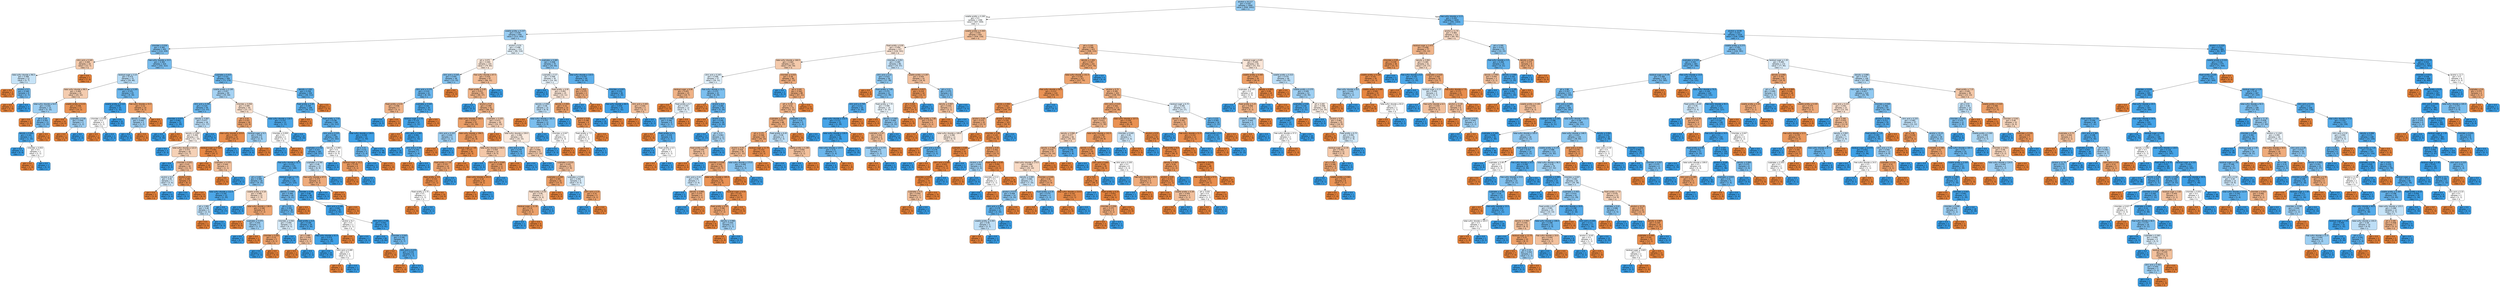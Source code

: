 digraph Tree {
node [shape=box, style="filled, rounded", color="black", fontname=helvetica] ;
edge [fontname=helvetica] ;
0 [label=<alcohol &le; 10.117<br/>gini = 0.435<br/>samples = 2940<br/>value = [938, 2002]<br/>class = u>, fillcolor="#399de588"] ;
1 [label=<volatile acidity &le; 0.265<br/>gini = 0.5<br/>samples = 1306<br/>value = [647, 659]<br/>class = u>, fillcolor="#399de505"] ;
0 -> 1 [labeldistance=2.5, labelangle=45, headlabel="True"] ;
2 [label=<volatile acidity &le; 0.237<br/>gini = 0.439<br/>samples = 656<br/>value = [213, 443]<br/>class = u>, fillcolor="#399de584"] ;
1 -> 2 ;
3 [label=<chlorides &le; 0.034<br/>gini = 0.382<br/>samples = 443<br/>value = [114, 329]<br/>class = u>, fillcolor="#399de5a7"] ;
2 -> 3 ;
4 [label=<citric acid &le; 0.345<br/>gini = 0.465<br/>samples = 19<br/>value = [12, 7]<br/>class = q>, fillcolor="#e581396a"] ;
3 -> 4 ;
5 [label=<total sulfur dioxide &le; 96.5<br/>gini = 0.486<br/>samples = 12<br/>value = [5, 7]<br/>class = u>, fillcolor="#399de549"] ;
4 -> 5 ;
6 [label=<gini = 0.0<br/>samples = 3<br/>value = [3, 0]<br/>class = q>, fillcolor="#e58139ff"] ;
5 -> 6 ;
7 [label=<alcohol &le; 9.2<br/>gini = 0.346<br/>samples = 9<br/>value = [2, 7]<br/>class = u>, fillcolor="#399de5b6"] ;
5 -> 7 ;
8 [label=<gini = 0.0<br/>samples = 2<br/>value = [2, 0]<br/>class = q>, fillcolor="#e58139ff"] ;
7 -> 8 ;
9 [label=<gini = 0.0<br/>samples = 7<br/>value = [0, 7]<br/>class = u>, fillcolor="#399de5ff"] ;
7 -> 9 ;
10 [label=<gini = 0.0<br/>samples = 7<br/>value = [7, 0]<br/>class = q>, fillcolor="#e58139ff"] ;
4 -> 10 ;
11 [label=<free sulfur dioxide &le; 23.5<br/>gini = 0.365<br/>samples = 424<br/>value = [102, 322]<br/>class = u>, fillcolor="#399de5ae"] ;
3 -> 11 ;
12 [label=<residual sugar &le; 3.15<br/>gini = 0.474<br/>samples = 75<br/>value = [29, 46]<br/>class = u>, fillcolor="#399de55e"] ;
11 -> 12 ;
13 [label=<total sulfur dioxide &le; 98.5<br/>gini = 0.469<br/>samples = 32<br/>value = [20, 12]<br/>class = q>, fillcolor="#e5813966"] ;
12 -> 13 ;
14 [label=<total sulfur dioxide &le; 54.5<br/>gini = 0.444<br/>samples = 15<br/>value = [5, 10]<br/>class = u>, fillcolor="#399de57f"] ;
13 -> 14 ;
15 [label=<gini = 0.0<br/>samples = 2<br/>value = [2, 0]<br/>class = q>, fillcolor="#e58139ff"] ;
14 -> 15 ;
16 [label=<pH &le; 3.29<br/>gini = 0.355<br/>samples = 13<br/>value = [3, 10]<br/>class = u>, fillcolor="#399de5b3"] ;
14 -> 16 ;
17 [label=<density &le; 0.993<br/>gini = 0.165<br/>samples = 11<br/>value = [1, 10]<br/>class = u>, fillcolor="#399de5e6"] ;
16 -> 17 ;
18 [label=<gini = 0.0<br/>samples = 9<br/>value = [0, 9]<br/>class = u>, fillcolor="#399de5ff"] ;
17 -> 18 ;
19 [label=<chlorides &le; 0.053<br/>gini = 0.5<br/>samples = 2<br/>value = [1, 1]<br/>class = q>, fillcolor="#e5813900"] ;
17 -> 19 ;
20 [label=<gini = 0.0<br/>samples = 1<br/>value = [1, 0]<br/>class = q>, fillcolor="#e58139ff"] ;
19 -> 20 ;
21 [label=<gini = 0.0<br/>samples = 1<br/>value = [0, 1]<br/>class = u>, fillcolor="#399de5ff"] ;
19 -> 21 ;
22 [label=<gini = 0.0<br/>samples = 2<br/>value = [2, 0]<br/>class = q>, fillcolor="#e58139ff"] ;
16 -> 22 ;
23 [label=<volatile acidity &le; 0.215<br/>gini = 0.208<br/>samples = 17<br/>value = [15, 2]<br/>class = q>, fillcolor="#e58139dd"] ;
13 -> 23 ;
24 [label=<gini = 0.0<br/>samples = 14<br/>value = [14, 0]<br/>class = q>, fillcolor="#e58139ff"] ;
23 -> 24 ;
25 [label=<sulphates &le; 0.44<br/>gini = 0.444<br/>samples = 3<br/>value = [1, 2]<br/>class = u>, fillcolor="#399de57f"] ;
23 -> 25 ;
26 [label=<gini = 0.0<br/>samples = 1<br/>value = [1, 0]<br/>class = q>, fillcolor="#e58139ff"] ;
25 -> 26 ;
27 [label=<gini = 0.0<br/>samples = 2<br/>value = [0, 2]<br/>class = u>, fillcolor="#399de5ff"] ;
25 -> 27 ;
28 [label=<volatile acidity &le; 0.205<br/>gini = 0.331<br/>samples = 43<br/>value = [9, 34]<br/>class = u>, fillcolor="#399de5bb"] ;
12 -> 28 ;
29 [label=<volatile acidity &le; 0.122<br/>gini = 0.059<br/>samples = 33<br/>value = [1, 32]<br/>class = u>, fillcolor="#399de5f7"] ;
28 -> 29 ;
30 [label=<chlorides &le; 0.048<br/>gini = 0.5<br/>samples = 2<br/>value = [1, 1]<br/>class = q>, fillcolor="#e5813900"] ;
29 -> 30 ;
31 [label=<gini = 0.0<br/>samples = 1<br/>value = [1, 0]<br/>class = q>, fillcolor="#e58139ff"] ;
30 -> 31 ;
32 [label=<gini = 0.0<br/>samples = 1<br/>value = [0, 1]<br/>class = u>, fillcolor="#399de5ff"] ;
30 -> 32 ;
33 [label=<gini = 0.0<br/>samples = 31<br/>value = [0, 31]<br/>class = u>, fillcolor="#399de5ff"] ;
29 -> 33 ;
34 [label=<free sulfur dioxide &le; 15.5<br/>gini = 0.32<br/>samples = 10<br/>value = [8, 2]<br/>class = q>, fillcolor="#e58139bf"] ;
28 -> 34 ;
35 [label=<density &le; 0.999<br/>gini = 0.444<br/>samples = 3<br/>value = [1, 2]<br/>class = u>, fillcolor="#399de57f"] ;
34 -> 35 ;
36 [label=<gini = 0.0<br/>samples = 2<br/>value = [0, 2]<br/>class = u>, fillcolor="#399de5ff"] ;
35 -> 36 ;
37 [label=<gini = 0.0<br/>samples = 1<br/>value = [1, 0]<br/>class = q>, fillcolor="#e58139ff"] ;
35 -> 37 ;
38 [label=<gini = 0.0<br/>samples = 7<br/>value = [7, 0]<br/>class = q>, fillcolor="#e58139ff"] ;
34 -> 38 ;
39 [label=<sulphates &le; 0.415<br/>gini = 0.331<br/>samples = 349<br/>value = [73, 276]<br/>class = u>, fillcolor="#399de5bc"] ;
11 -> 39 ;
40 [label=<volatile acidity &le; 0.195<br/>gini = 0.457<br/>samples = 99<br/>value = [35, 64]<br/>class = u>, fillcolor="#399de574"] ;
39 -> 40 ;
41 [label=<citric acid &le; 0.295<br/>gini = 0.324<br/>samples = 59<br/>value = [12, 47]<br/>class = u>, fillcolor="#399de5be"] ;
40 -> 41 ;
42 [label=<chlorides &le; 0.077<br/>gini = 0.062<br/>samples = 31<br/>value = [1, 30]<br/>class = u>, fillcolor="#399de5f6"] ;
41 -> 42 ;
43 [label=<gini = 0.0<br/>samples = 30<br/>value = [0, 30]<br/>class = u>, fillcolor="#399de5ff"] ;
42 -> 43 ;
44 [label=<gini = 0.0<br/>samples = 1<br/>value = [1, 0]<br/>class = q>, fillcolor="#e58139ff"] ;
42 -> 44 ;
45 [label=<density &le; 0.997<br/>gini = 0.477<br/>samples = 28<br/>value = [11, 17]<br/>class = u>, fillcolor="#399de55a"] ;
41 -> 45 ;
46 [label=<density &le; 0.993<br/>gini = 0.499<br/>samples = 21<br/>value = [11, 10]<br/>class = q>, fillcolor="#e5813917"] ;
45 -> 46 ;
47 [label=<gini = 0.0<br/>samples = 3<br/>value = [0, 3]<br/>class = u>, fillcolor="#399de5ff"] ;
46 -> 47 ;
48 [label=<total sulfur dioxide &le; 122.0<br/>gini = 0.475<br/>samples = 18<br/>value = [11, 7]<br/>class = q>, fillcolor="#e581395d"] ;
46 -> 48 ;
49 [label=<gini = 0.0<br/>samples = 2<br/>value = [0, 2]<br/>class = u>, fillcolor="#399de5ff"] ;
48 -> 49 ;
50 [label=<chlorides &le; 0.051<br/>gini = 0.43<br/>samples = 16<br/>value = [11, 5]<br/>class = q>, fillcolor="#e581398b"] ;
48 -> 50 ;
51 [label=<alcohol &le; 9.4<br/>gini = 0.49<br/>samples = 7<br/>value = [3, 4]<br/>class = u>, fillcolor="#399de540"] ;
50 -> 51 ;
52 [label=<gini = 0.0<br/>samples = 3<br/>value = [3, 0]<br/>class = q>, fillcolor="#e58139ff"] ;
51 -> 52 ;
53 [label=<gini = 0.0<br/>samples = 4<br/>value = [0, 4]<br/>class = u>, fillcolor="#399de5ff"] ;
51 -> 53 ;
54 [label=<alcohol &le; 9.0<br/>gini = 0.198<br/>samples = 9<br/>value = [8, 1]<br/>class = q>, fillcolor="#e58139df"] ;
50 -> 54 ;
55 [label=<gini = 0.0<br/>samples = 1<br/>value = [0, 1]<br/>class = u>, fillcolor="#399de5ff"] ;
54 -> 55 ;
56 [label=<gini = 0.0<br/>samples = 8<br/>value = [8, 0]<br/>class = q>, fillcolor="#e58139ff"] ;
54 -> 56 ;
57 [label=<gini = 0.0<br/>samples = 7<br/>value = [0, 7]<br/>class = u>, fillcolor="#399de5ff"] ;
45 -> 57 ;
58 [label=<chlorides &le; 0.056<br/>gini = 0.489<br/>samples = 40<br/>value = [23, 17]<br/>class = q>, fillcolor="#e5813943"] ;
40 -> 58 ;
59 [label=<pH &le; 3.33<br/>gini = 0.337<br/>samples = 28<br/>value = [22, 6]<br/>class = q>, fillcolor="#e58139b9"] ;
58 -> 59 ;
60 [label=<total sulfur dioxide &le; 223.0<br/>gini = 0.165<br/>samples = 22<br/>value = [20, 2]<br/>class = q>, fillcolor="#e58139e6"] ;
59 -> 60 ;
61 [label=<residual sugar &le; 17.625<br/>gini = 0.091<br/>samples = 21<br/>value = [20, 1]<br/>class = q>, fillcolor="#e58139f2"] ;
60 -> 61 ;
62 [label=<gini = 0.0<br/>samples = 18<br/>value = [18, 0]<br/>class = q>, fillcolor="#e58139ff"] ;
61 -> 62 ;
63 [label=<sulphates &le; 0.375<br/>gini = 0.444<br/>samples = 3<br/>value = [2, 1]<br/>class = q>, fillcolor="#e581397f"] ;
61 -> 63 ;
64 [label=<gini = 0.0<br/>samples = 2<br/>value = [2, 0]<br/>class = q>, fillcolor="#e58139ff"] ;
63 -> 64 ;
65 [label=<gini = 0.0<br/>samples = 1<br/>value = [0, 1]<br/>class = u>, fillcolor="#399de5ff"] ;
63 -> 65 ;
66 [label=<gini = 0.0<br/>samples = 1<br/>value = [0, 1]<br/>class = u>, fillcolor="#399de5ff"] ;
60 -> 66 ;
67 [label=<residual sugar &le; 9.3<br/>gini = 0.444<br/>samples = 6<br/>value = [2, 4]<br/>class = u>, fillcolor="#399de57f"] ;
59 -> 67 ;
68 [label=<gini = 0.0<br/>samples = 4<br/>value = [0, 4]<br/>class = u>, fillcolor="#399de5ff"] ;
67 -> 68 ;
69 [label=<gini = 0.0<br/>samples = 2<br/>value = [2, 0]<br/>class = q>, fillcolor="#e58139ff"] ;
67 -> 69 ;
70 [label=<total sulfur dioxide &le; 118.0<br/>gini = 0.153<br/>samples = 12<br/>value = [1, 11]<br/>class = u>, fillcolor="#399de5e8"] ;
58 -> 70 ;
71 [label=<chlorides &le; 0.059<br/>gini = 0.5<br/>samples = 2<br/>value = [1, 1]<br/>class = q>, fillcolor="#e5813900"] ;
70 -> 71 ;
72 [label=<gini = 0.0<br/>samples = 1<br/>value = [0, 1]<br/>class = u>, fillcolor="#399de5ff"] ;
71 -> 72 ;
73 [label=<gini = 0.0<br/>samples = 1<br/>value = [1, 0]<br/>class = q>, fillcolor="#e58139ff"] ;
71 -> 73 ;
74 [label=<gini = 0.0<br/>samples = 10<br/>value = [0, 10]<br/>class = u>, fillcolor="#399de5ff"] ;
70 -> 74 ;
75 [label=<density &le; 1.001<br/>gini = 0.258<br/>samples = 250<br/>value = [38, 212]<br/>class = u>, fillcolor="#399de5d1"] ;
39 -> 75 ;
76 [label=<fixed acidity &le; 5.45<br/>gini = 0.248<br/>samples = 248<br/>value = [36, 212]<br/>class = u>, fillcolor="#399de5d4"] ;
75 -> 76 ;
77 [label=<gini = 0.0<br/>samples = 2<br/>value = [2, 0]<br/>class = q>, fillcolor="#e58139ff"] ;
76 -> 77 ;
78 [label=<fixed acidity &le; 7.55<br/>gini = 0.238<br/>samples = 246<br/>value = [34, 212]<br/>class = u>, fillcolor="#399de5d6"] ;
76 -> 78 ;
79 [label=<citric acid &le; 0.535<br/>gini = 0.281<br/>samples = 195<br/>value = [33, 162]<br/>class = u>, fillcolor="#399de5cb"] ;
78 -> 79 ;
80 [label=<sulphates &le; 0.755<br/>gini = 0.257<br/>samples = 185<br/>value = [28, 157]<br/>class = u>, fillcolor="#399de5d2"] ;
79 -> 80 ;
81 [label=<free sulfur dioxide &le; 32.5<br/>gini = 0.225<br/>samples = 170<br/>value = [22, 148]<br/>class = u>, fillcolor="#399de5d9"] ;
80 -> 81 ;
82 [label=<pH &le; 3.265<br/>gini = 0.389<br/>samples = 34<br/>value = [9, 25]<br/>class = u>, fillcolor="#399de5a3"] ;
81 -> 82 ;
83 [label=<total sulfur dioxide &le; 112.0<br/>gini = 0.165<br/>samples = 22<br/>value = [2, 20]<br/>class = u>, fillcolor="#399de5e6"] ;
82 -> 83 ;
84 [label=<pH &le; 2.995<br/>gini = 0.48<br/>samples = 5<br/>value = [2, 3]<br/>class = u>, fillcolor="#399de555"] ;
83 -> 84 ;
85 [label=<gini = 0.0<br/>samples = 2<br/>value = [2, 0]<br/>class = q>, fillcolor="#e58139ff"] ;
84 -> 85 ;
86 [label=<gini = 0.0<br/>samples = 3<br/>value = [0, 3]<br/>class = u>, fillcolor="#399de5ff"] ;
84 -> 86 ;
87 [label=<gini = 0.0<br/>samples = 17<br/>value = [0, 17]<br/>class = u>, fillcolor="#399de5ff"] ;
83 -> 87 ;
88 [label=<volatile acidity &le; 0.18<br/>gini = 0.486<br/>samples = 12<br/>value = [7, 5]<br/>class = q>, fillcolor="#e5813949"] ;
82 -> 88 ;
89 [label=<gini = 0.0<br/>samples = 3<br/>value = [0, 3]<br/>class = u>, fillcolor="#399de5ff"] ;
88 -> 89 ;
90 [label=<total sulfur dioxide &le; 138.0<br/>gini = 0.346<br/>samples = 9<br/>value = [7, 2]<br/>class = q>, fillcolor="#e58139b6"] ;
88 -> 90 ;
91 [label=<gini = 0.0<br/>samples = 6<br/>value = [6, 0]<br/>class = q>, fillcolor="#e58139ff"] ;
90 -> 91 ;
92 [label=<sulphates &le; 0.475<br/>gini = 0.444<br/>samples = 3<br/>value = [1, 2]<br/>class = u>, fillcolor="#399de57f"] ;
90 -> 92 ;
93 [label=<gini = 0.0<br/>samples = 2<br/>value = [0, 2]<br/>class = u>, fillcolor="#399de5ff"] ;
92 -> 93 ;
94 [label=<gini = 0.0<br/>samples = 1<br/>value = [1, 0]<br/>class = q>, fillcolor="#e58139ff"] ;
92 -> 94 ;
95 [label=<residual sugar &le; 7.15<br/>gini = 0.173<br/>samples = 136<br/>value = [13, 123]<br/>class = u>, fillcolor="#399de5e4"] ;
81 -> 95 ;
96 [label=<density &le; 0.997<br/>gini = 0.349<br/>samples = 40<br/>value = [9, 31]<br/>class = u>, fillcolor="#399de5b5"] ;
95 -> 96 ;
97 [label=<pH &le; 3.15<br/>gini = 0.301<br/>samples = 38<br/>value = [7, 31]<br/>class = u>, fillcolor="#399de5c5"] ;
96 -> 97 ;
98 [label=<chlorides &le; 0.056<br/>gini = 0.494<br/>samples = 9<br/>value = [4, 5]<br/>class = u>, fillcolor="#399de533"] ;
97 -> 98 ;
99 [label=<chlorides &le; 0.042<br/>gini = 0.32<br/>samples = 5<br/>value = [4, 1]<br/>class = q>, fillcolor="#e58139bf"] ;
98 -> 99 ;
100 [label=<gini = 0.0<br/>samples = 1<br/>value = [0, 1]<br/>class = u>, fillcolor="#399de5ff"] ;
99 -> 100 ;
101 [label=<gini = 0.0<br/>samples = 4<br/>value = [4, 0]<br/>class = q>, fillcolor="#e58139ff"] ;
99 -> 101 ;
102 [label=<gini = 0.0<br/>samples = 4<br/>value = [0, 4]<br/>class = u>, fillcolor="#399de5ff"] ;
98 -> 102 ;
103 [label=<fixed acidity &le; 6.0<br/>gini = 0.185<br/>samples = 29<br/>value = [3, 26]<br/>class = u>, fillcolor="#399de5e2"] ;
97 -> 103 ;
104 [label=<pH &le; 3.485<br/>gini = 0.444<br/>samples = 3<br/>value = [2, 1]<br/>class = q>, fillcolor="#e581397f"] ;
103 -> 104 ;
105 [label=<gini = 0.0<br/>samples = 2<br/>value = [2, 0]<br/>class = q>, fillcolor="#e58139ff"] ;
104 -> 105 ;
106 [label=<gini = 0.0<br/>samples = 1<br/>value = [0, 1]<br/>class = u>, fillcolor="#399de5ff"] ;
104 -> 106 ;
107 [label=<free sulfur dioxide &le; 61.0<br/>gini = 0.074<br/>samples = 26<br/>value = [1, 25]<br/>class = u>, fillcolor="#399de5f5"] ;
103 -> 107 ;
108 [label=<gini = 0.0<br/>samples = 24<br/>value = [0, 24]<br/>class = u>, fillcolor="#399de5ff"] ;
107 -> 108 ;
109 [label=<citric acid &le; 0.285<br/>gini = 0.5<br/>samples = 2<br/>value = [1, 1]<br/>class = q>, fillcolor="#e5813900"] ;
107 -> 109 ;
110 [label=<gini = 0.0<br/>samples = 1<br/>value = [1, 0]<br/>class = q>, fillcolor="#e58139ff"] ;
109 -> 110 ;
111 [label=<gini = 0.0<br/>samples = 1<br/>value = [0, 1]<br/>class = u>, fillcolor="#399de5ff"] ;
109 -> 111 ;
112 [label=<gini = 0.0<br/>samples = 2<br/>value = [2, 0]<br/>class = q>, fillcolor="#e58139ff"] ;
96 -> 112 ;
113 [label=<chlorides &le; 0.08<br/>gini = 0.08<br/>samples = 96<br/>value = [4, 92]<br/>class = u>, fillcolor="#399de5f4"] ;
95 -> 113 ;
114 [label=<citric acid &le; 0.195<br/>gini = 0.061<br/>samples = 95<br/>value = [3, 92]<br/>class = u>, fillcolor="#399de5f7"] ;
113 -> 114 ;
115 [label=<alcohol &le; 9.2<br/>gini = 0.5<br/>samples = 2<br/>value = [1, 1]<br/>class = q>, fillcolor="#e5813900"] ;
114 -> 115 ;
116 [label=<gini = 0.0<br/>samples = 1<br/>value = [1, 0]<br/>class = q>, fillcolor="#e58139ff"] ;
115 -> 116 ;
117 [label=<gini = 0.0<br/>samples = 1<br/>value = [0, 1]<br/>class = u>, fillcolor="#399de5ff"] ;
115 -> 117 ;
118 [label=<citric acid &le; 0.46<br/>gini = 0.042<br/>samples = 93<br/>value = [2, 91]<br/>class = u>, fillcolor="#399de5f9"] ;
114 -> 118 ;
119 [label=<gini = 0.0<br/>samples = 84<br/>value = [0, 84]<br/>class = u>, fillcolor="#399de5ff"] ;
118 -> 119 ;
120 [label=<chlorides &le; 0.043<br/>gini = 0.346<br/>samples = 9<br/>value = [2, 7]<br/>class = u>, fillcolor="#399de5b6"] ;
118 -> 120 ;
121 [label=<gini = 0.0<br/>samples = 1<br/>value = [1, 0]<br/>class = q>, fillcolor="#e58139ff"] ;
120 -> 121 ;
122 [label=<citric acid &le; 0.475<br/>gini = 0.219<br/>samples = 8<br/>value = [1, 7]<br/>class = u>, fillcolor="#399de5db"] ;
120 -> 122 ;
123 [label=<gini = 0.0<br/>samples = 1<br/>value = [1, 0]<br/>class = q>, fillcolor="#e58139ff"] ;
122 -> 123 ;
124 [label=<gini = 0.0<br/>samples = 7<br/>value = [0, 7]<br/>class = u>, fillcolor="#399de5ff"] ;
122 -> 124 ;
125 [label=<gini = 0.0<br/>samples = 1<br/>value = [1, 0]<br/>class = q>, fillcolor="#e58139ff"] ;
113 -> 125 ;
126 [label=<sulphates &le; 0.785<br/>gini = 0.48<br/>samples = 15<br/>value = [6, 9]<br/>class = u>, fillcolor="#399de555"] ;
80 -> 126 ;
127 [label=<free sulfur dioxide &le; 47.5<br/>gini = 0.375<br/>samples = 8<br/>value = [6, 2]<br/>class = q>, fillcolor="#e58139aa"] ;
126 -> 127 ;
128 [label=<gini = 0.0<br/>samples = 2<br/>value = [0, 2]<br/>class = u>, fillcolor="#399de5ff"] ;
127 -> 128 ;
129 [label=<gini = 0.0<br/>samples = 6<br/>value = [6, 0]<br/>class = q>, fillcolor="#e58139ff"] ;
127 -> 129 ;
130 [label=<gini = 0.0<br/>samples = 7<br/>value = [0, 7]<br/>class = u>, fillcolor="#399de5ff"] ;
126 -> 130 ;
131 [label=<density &le; 0.995<br/>gini = 0.5<br/>samples = 10<br/>value = [5, 5]<br/>class = q>, fillcolor="#e5813900"] ;
79 -> 131 ;
132 [label=<gini = 0.0<br/>samples = 4<br/>value = [0, 4]<br/>class = u>, fillcolor="#399de5ff"] ;
131 -> 132 ;
133 [label=<residual sugar &le; 15.1<br/>gini = 0.278<br/>samples = 6<br/>value = [5, 1]<br/>class = q>, fillcolor="#e58139cc"] ;
131 -> 133 ;
134 [label=<gini = 0.0<br/>samples = 5<br/>value = [5, 0]<br/>class = q>, fillcolor="#e58139ff"] ;
133 -> 134 ;
135 [label=<gini = 0.0<br/>samples = 1<br/>value = [0, 1]<br/>class = u>, fillcolor="#399de5ff"] ;
133 -> 135 ;
136 [label=<total sulfur dioxide &le; 128.0<br/>gini = 0.038<br/>samples = 51<br/>value = [1, 50]<br/>class = u>, fillcolor="#399de5fa"] ;
78 -> 136 ;
137 [label=<pH &le; 3.21<br/>gini = 0.32<br/>samples = 5<br/>value = [1, 4]<br/>class = u>, fillcolor="#399de5bf"] ;
136 -> 137 ;
138 [label=<gini = 0.0<br/>samples = 4<br/>value = [0, 4]<br/>class = u>, fillcolor="#399de5ff"] ;
137 -> 138 ;
139 [label=<gini = 0.0<br/>samples = 1<br/>value = [1, 0]<br/>class = q>, fillcolor="#e58139ff"] ;
137 -> 139 ;
140 [label=<gini = 0.0<br/>samples = 46<br/>value = [0, 46]<br/>class = u>, fillcolor="#399de5ff"] ;
136 -> 140 ;
141 [label=<gini = 0.0<br/>samples = 2<br/>value = [2, 0]<br/>class = q>, fillcolor="#e58139ff"] ;
75 -> 141 ;
142 [label=<alcohol &le; 9.55<br/>gini = 0.498<br/>samples = 213<br/>value = [99, 114]<br/>class = u>, fillcolor="#399de522"] ;
2 -> 142 ;
143 [label=<pH &le; 3.075<br/>gini = 0.494<br/>samples = 143<br/>value = [79, 64]<br/>class = q>, fillcolor="#e5813930"] ;
142 -> 143 ;
144 [label=<citric acid &le; 0.545<br/>gini = 0.405<br/>samples = 46<br/>value = [13, 33]<br/>class = u>, fillcolor="#399de59b"] ;
143 -> 144 ;
145 [label=<citric acid &le; 0.275<br/>gini = 0.314<br/>samples = 41<br/>value = [8, 33]<br/>class = u>, fillcolor="#399de5c1"] ;
144 -> 145 ;
146 [label=<fixed acidity &le; 6.55<br/>gini = 0.408<br/>samples = 7<br/>value = [5, 2]<br/>class = q>, fillcolor="#e5813999"] ;
145 -> 146 ;
147 [label=<gini = 0.0<br/>samples = 2<br/>value = [0, 2]<br/>class = u>, fillcolor="#399de5ff"] ;
146 -> 147 ;
148 [label=<gini = 0.0<br/>samples = 5<br/>value = [5, 0]<br/>class = q>, fillcolor="#e58139ff"] ;
146 -> 148 ;
149 [label=<sulphates &le; 0.545<br/>gini = 0.161<br/>samples = 34<br/>value = [3, 31]<br/>class = u>, fillcolor="#399de5e6"] ;
145 -> 149 ;
150 [label=<residual sugar &le; 2.75<br/>gini = 0.114<br/>samples = 33<br/>value = [2, 31]<br/>class = u>, fillcolor="#399de5ef"] ;
149 -> 150 ;
151 [label=<gini = 0.0<br/>samples = 1<br/>value = [1, 0]<br/>class = q>, fillcolor="#e58139ff"] ;
150 -> 151 ;
152 [label=<citric acid &le; 0.365<br/>gini = 0.061<br/>samples = 32<br/>value = [1, 31]<br/>class = u>, fillcolor="#399de5f7"] ;
150 -> 152 ;
153 [label=<gini = 0.0<br/>samples = 25<br/>value = [0, 25]<br/>class = u>, fillcolor="#399de5ff"] ;
152 -> 153 ;
154 [label=<citric acid &le; 0.38<br/>gini = 0.245<br/>samples = 7<br/>value = [1, 6]<br/>class = u>, fillcolor="#399de5d4"] ;
152 -> 154 ;
155 [label=<gini = 0.0<br/>samples = 1<br/>value = [1, 0]<br/>class = q>, fillcolor="#e58139ff"] ;
154 -> 155 ;
156 [label=<gini = 0.0<br/>samples = 6<br/>value = [0, 6]<br/>class = u>, fillcolor="#399de5ff"] ;
154 -> 156 ;
157 [label=<gini = 0.0<br/>samples = 1<br/>value = [1, 0]<br/>class = q>, fillcolor="#e58139ff"] ;
149 -> 157 ;
158 [label=<gini = 0.0<br/>samples = 5<br/>value = [5, 0]<br/>class = q>, fillcolor="#e58139ff"] ;
144 -> 158 ;
159 [label=<free sulfur dioxide &le; 67.5<br/>gini = 0.435<br/>samples = 97<br/>value = [66, 31]<br/>class = q>, fillcolor="#e5813987"] ;
143 -> 159 ;
160 [label=<fixed acidity &le; 5.65<br/>gini = 0.412<br/>samples = 93<br/>value = [66, 27]<br/>class = q>, fillcolor="#e5813997"] ;
159 -> 160 ;
161 [label=<gini = 0.0<br/>samples = 2<br/>value = [0, 2]<br/>class = u>, fillcolor="#399de5ff"] ;
160 -> 161 ;
162 [label=<alcohol &le; 9.35<br/>gini = 0.399<br/>samples = 91<br/>value = [66, 25]<br/>class = q>, fillcolor="#e581399e"] ;
160 -> 162 ;
163 [label=<total sulfur dioxide &le; 140.5<br/>gini = 0.311<br/>samples = 52<br/>value = [42, 10]<br/>class = q>, fillcolor="#e58139c2"] ;
162 -> 163 ;
164 [label=<citric acid &le; 0.325<br/>gini = 0.444<br/>samples = 3<br/>value = [1, 2]<br/>class = u>, fillcolor="#399de57f"] ;
163 -> 164 ;
165 [label=<gini = 0.0<br/>samples = 1<br/>value = [1, 0]<br/>class = q>, fillcolor="#e58139ff"] ;
164 -> 165 ;
166 [label=<gini = 0.0<br/>samples = 2<br/>value = [0, 2]<br/>class = u>, fillcolor="#399de5ff"] ;
164 -> 166 ;
167 [label=<total sulfur dioxide &le; 196.5<br/>gini = 0.273<br/>samples = 49<br/>value = [41, 8]<br/>class = q>, fillcolor="#e58139cd"] ;
163 -> 167 ;
168 [label=<residual sugar &le; 7.95<br/>gini = 0.157<br/>samples = 35<br/>value = [32, 3]<br/>class = q>, fillcolor="#e58139e7"] ;
167 -> 168 ;
169 [label=<fixed acidity &le; 7.35<br/>gini = 0.337<br/>samples = 14<br/>value = [11, 3]<br/>class = q>, fillcolor="#e58139b9"] ;
168 -> 169 ;
170 [label=<fixed acidity &le; 5.9<br/>gini = 0.153<br/>samples = 12<br/>value = [11, 1]<br/>class = q>, fillcolor="#e58139e8"] ;
169 -> 170 ;
171 [label=<fixed acidity &le; 5.75<br/>gini = 0.5<br/>samples = 2<br/>value = [1, 1]<br/>class = q>, fillcolor="#e5813900"] ;
170 -> 171 ;
172 [label=<gini = 0.0<br/>samples = 1<br/>value = [1, 0]<br/>class = q>, fillcolor="#e58139ff"] ;
171 -> 172 ;
173 [label=<gini = 0.0<br/>samples = 1<br/>value = [0, 1]<br/>class = u>, fillcolor="#399de5ff"] ;
171 -> 173 ;
174 [label=<gini = 0.0<br/>samples = 10<br/>value = [10, 0]<br/>class = q>, fillcolor="#e58139ff"] ;
170 -> 174 ;
175 [label=<gini = 0.0<br/>samples = 2<br/>value = [0, 2]<br/>class = u>, fillcolor="#399de5ff"] ;
169 -> 175 ;
176 [label=<gini = 0.0<br/>samples = 21<br/>value = [21, 0]<br/>class = q>, fillcolor="#e58139ff"] ;
168 -> 176 ;
177 [label=<total sulfur dioxide &le; 206.5<br/>gini = 0.459<br/>samples = 14<br/>value = [9, 5]<br/>class = q>, fillcolor="#e5813971"] ;
167 -> 177 ;
178 [label=<gini = 0.0<br/>samples = 3<br/>value = [0, 3]<br/>class = u>, fillcolor="#399de5ff"] ;
177 -> 178 ;
179 [label=<citric acid &le; 0.645<br/>gini = 0.298<br/>samples = 11<br/>value = [9, 2]<br/>class = q>, fillcolor="#e58139c6"] ;
177 -> 179 ;
180 [label=<total sulfur dioxide &le; 251.0<br/>gini = 0.18<br/>samples = 10<br/>value = [9, 1]<br/>class = q>, fillcolor="#e58139e3"] ;
179 -> 180 ;
181 [label=<gini = 0.0<br/>samples = 9<br/>value = [9, 0]<br/>class = q>, fillcolor="#e58139ff"] ;
180 -> 181 ;
182 [label=<gini = 0.0<br/>samples = 1<br/>value = [0, 1]<br/>class = u>, fillcolor="#399de5ff"] ;
180 -> 182 ;
183 [label=<gini = 0.0<br/>samples = 1<br/>value = [0, 1]<br/>class = u>, fillcolor="#399de5ff"] ;
179 -> 183 ;
184 [label=<sulphates &le; 0.435<br/>gini = 0.473<br/>samples = 39<br/>value = [24, 15]<br/>class = q>, fillcolor="#e5813960"] ;
162 -> 184 ;
185 [label=<gini = 0.0<br/>samples = 6<br/>value = [6, 0]<br/>class = q>, fillcolor="#e58139ff"] ;
184 -> 185 ;
186 [label=<total sulfur dioxide &le; 159.5<br/>gini = 0.496<br/>samples = 33<br/>value = [18, 15]<br/>class = q>, fillcolor="#e581392a"] ;
184 -> 186 ;
187 [label=<citric acid &le; 0.24<br/>gini = 0.278<br/>samples = 6<br/>value = [1, 5]<br/>class = u>, fillcolor="#399de5cc"] ;
186 -> 187 ;
188 [label=<gini = 0.0<br/>samples = 1<br/>value = [1, 0]<br/>class = q>, fillcolor="#e58139ff"] ;
187 -> 188 ;
189 [label=<gini = 0.0<br/>samples = 5<br/>value = [0, 5]<br/>class = u>, fillcolor="#399de5ff"] ;
187 -> 189 ;
190 [label=<pH &le; 3.17<br/>gini = 0.466<br/>samples = 27<br/>value = [17, 10]<br/>class = q>, fillcolor="#e5813969"] ;
186 -> 190 ;
191 [label=<gini = 0.0<br/>samples = 2<br/>value = [0, 2]<br/>class = u>, fillcolor="#399de5ff"] ;
190 -> 191 ;
192 [label=<sulphates &le; 0.525<br/>gini = 0.435<br/>samples = 25<br/>value = [17, 8]<br/>class = q>, fillcolor="#e5813987"] ;
190 -> 192 ;
193 [label=<sulphates &le; 0.465<br/>gini = 0.305<br/>samples = 16<br/>value = [13, 3]<br/>class = q>, fillcolor="#e58139c4"] ;
192 -> 193 ;
194 [label=<fixed acidity &le; 6.45<br/>gini = 0.49<br/>samples = 7<br/>value = [4, 3]<br/>class = q>, fillcolor="#e5813940"] ;
193 -> 194 ;
195 [label=<residual sugar &le; 11.35<br/>gini = 0.32<br/>samples = 5<br/>value = [4, 1]<br/>class = q>, fillcolor="#e58139bf"] ;
194 -> 195 ;
196 [label=<gini = 0.0<br/>samples = 1<br/>value = [0, 1]<br/>class = u>, fillcolor="#399de5ff"] ;
195 -> 196 ;
197 [label=<gini = 0.0<br/>samples = 4<br/>value = [4, 0]<br/>class = q>, fillcolor="#e58139ff"] ;
195 -> 197 ;
198 [label=<gini = 0.0<br/>samples = 2<br/>value = [0, 2]<br/>class = u>, fillcolor="#399de5ff"] ;
194 -> 198 ;
199 [label=<gini = 0.0<br/>samples = 9<br/>value = [9, 0]<br/>class = q>, fillcolor="#e58139ff"] ;
193 -> 199 ;
200 [label=<sulphates &le; 0.545<br/>gini = 0.494<br/>samples = 9<br/>value = [4, 5]<br/>class = u>, fillcolor="#399de533"] ;
192 -> 200 ;
201 [label=<gini = 0.0<br/>samples = 4<br/>value = [0, 4]<br/>class = u>, fillcolor="#399de5ff"] ;
200 -> 201 ;
202 [label=<citric acid &le; 0.25<br/>gini = 0.32<br/>samples = 5<br/>value = [4, 1]<br/>class = q>, fillcolor="#e58139bf"] ;
200 -> 202 ;
203 [label=<gini = 0.0<br/>samples = 1<br/>value = [0, 1]<br/>class = u>, fillcolor="#399de5ff"] ;
202 -> 203 ;
204 [label=<gini = 0.0<br/>samples = 4<br/>value = [4, 0]<br/>class = q>, fillcolor="#e58139ff"] ;
202 -> 204 ;
205 [label=<gini = 0.0<br/>samples = 4<br/>value = [0, 4]<br/>class = u>, fillcolor="#399de5ff"] ;
159 -> 205 ;
206 [label=<sulphates &le; 0.485<br/>gini = 0.408<br/>samples = 70<br/>value = [20, 50]<br/>class = u>, fillcolor="#399de599"] ;
142 -> 206 ;
207 [label=<sulphates &le; 0.37<br/>gini = 0.498<br/>samples = 30<br/>value = [14, 16]<br/>class = u>, fillcolor="#399de520"] ;
206 -> 207 ;
208 [label=<gini = 0.0<br/>samples = 5<br/>value = [0, 5]<br/>class = u>, fillcolor="#399de5ff"] ;
207 -> 208 ;
209 [label=<fixed acidity &le; 6.95<br/>gini = 0.493<br/>samples = 25<br/>value = [14, 11]<br/>class = q>, fillcolor="#e5813937"] ;
207 -> 209 ;
210 [label=<density &le; 0.993<br/>gini = 0.48<br/>samples = 15<br/>value = [6, 9]<br/>class = u>, fillcolor="#399de555"] ;
209 -> 210 ;
211 [label=<gini = 0.0<br/>samples = 3<br/>value = [3, 0]<br/>class = q>, fillcolor="#e58139ff"] ;
210 -> 211 ;
212 [label=<total sulfur dioxide &le; 181.5<br/>gini = 0.375<br/>samples = 12<br/>value = [3, 9]<br/>class = u>, fillcolor="#399de5aa"] ;
210 -> 212 ;
213 [label=<gini = 0.0<br/>samples = 6<br/>value = [0, 6]<br/>class = u>, fillcolor="#399de5ff"] ;
212 -> 213 ;
214 [label=<chlorides &le; 0.047<br/>gini = 0.5<br/>samples = 6<br/>value = [3, 3]<br/>class = q>, fillcolor="#e5813900"] ;
212 -> 214 ;
215 [label=<gini = 0.0<br/>samples = 3<br/>value = [0, 3]<br/>class = u>, fillcolor="#399de5ff"] ;
214 -> 215 ;
216 [label=<gini = 0.0<br/>samples = 3<br/>value = [3, 0]<br/>class = q>, fillcolor="#e58139ff"] ;
214 -> 216 ;
217 [label=<density &le; 0.993<br/>gini = 0.32<br/>samples = 10<br/>value = [8, 2]<br/>class = q>, fillcolor="#e58139bf"] ;
209 -> 217 ;
218 [label=<gini = 0.0<br/>samples = 1<br/>value = [0, 1]<br/>class = u>, fillcolor="#399de5ff"] ;
217 -> 218 ;
219 [label=<alcohol &le; 9.65<br/>gini = 0.198<br/>samples = 9<br/>value = [8, 1]<br/>class = q>, fillcolor="#e58139df"] ;
217 -> 219 ;
220 [label=<fixed acidity &le; 7.5<br/>gini = 0.5<br/>samples = 2<br/>value = [1, 1]<br/>class = q>, fillcolor="#e5813900"] ;
219 -> 220 ;
221 [label=<gini = 0.0<br/>samples = 1<br/>value = [1, 0]<br/>class = q>, fillcolor="#e58139ff"] ;
220 -> 221 ;
222 [label=<gini = 0.0<br/>samples = 1<br/>value = [0, 1]<br/>class = u>, fillcolor="#399de5ff"] ;
220 -> 222 ;
223 [label=<gini = 0.0<br/>samples = 7<br/>value = [7, 0]<br/>class = q>, fillcolor="#e58139ff"] ;
219 -> 223 ;
224 [label=<total sulfur dioxide &le; 110.5<br/>gini = 0.255<br/>samples = 40<br/>value = [6, 34]<br/>class = u>, fillcolor="#399de5d2"] ;
206 -> 224 ;
225 [label=<pH &le; 2.915<br/>gini = 0.375<br/>samples = 4<br/>value = [3, 1]<br/>class = q>, fillcolor="#e58139aa"] ;
224 -> 225 ;
226 [label=<gini = 0.0<br/>samples = 1<br/>value = [0, 1]<br/>class = u>, fillcolor="#399de5ff"] ;
225 -> 226 ;
227 [label=<gini = 0.0<br/>samples = 3<br/>value = [3, 0]<br/>class = q>, fillcolor="#e58139ff"] ;
225 -> 227 ;
228 [label=<chlorides &le; 0.057<br/>gini = 0.153<br/>samples = 36<br/>value = [3, 33]<br/>class = u>, fillcolor="#399de5e8"] ;
224 -> 228 ;
229 [label=<free sulfur dioxide &le; 66.5<br/>gini = 0.059<br/>samples = 33<br/>value = [1, 32]<br/>class = u>, fillcolor="#399de5f7"] ;
228 -> 229 ;
230 [label=<gini = 0.0<br/>samples = 32<br/>value = [0, 32]<br/>class = u>, fillcolor="#399de5ff"] ;
229 -> 230 ;
231 [label=<gini = 0.0<br/>samples = 1<br/>value = [1, 0]<br/>class = q>, fillcolor="#e58139ff"] ;
229 -> 231 ;
232 [label=<citric acid &le; 0.405<br/>gini = 0.444<br/>samples = 3<br/>value = [2, 1]<br/>class = q>, fillcolor="#e581397f"] ;
228 -> 232 ;
233 [label=<gini = 0.0<br/>samples = 2<br/>value = [2, 0]<br/>class = q>, fillcolor="#e58139ff"] ;
232 -> 233 ;
234 [label=<gini = 0.0<br/>samples = 1<br/>value = [0, 1]<br/>class = u>, fillcolor="#399de5ff"] ;
232 -> 234 ;
235 [label=<volatile acidity &le; 0.303<br/>gini = 0.444<br/>samples = 650<br/>value = [434, 216]<br/>class = q>, fillcolor="#e5813980"] ;
1 -> 235 ;
236 [label=<fixed acidity &le; 6.95<br/>gini = 0.494<br/>samples = 227<br/>value = [126, 101]<br/>class = q>, fillcolor="#e5813933"] ;
235 -> 236 ;
237 [label=<total sulfur dioxide &le; 160.5<br/>gini = 0.465<br/>samples = 147<br/>value = [93, 54]<br/>class = q>, fillcolor="#e581396b"] ;
236 -> 237 ;
238 [label=<citric acid &le; 0.245<br/>gini = 0.496<br/>samples = 57<br/>value = [26, 31]<br/>class = u>, fillcolor="#399de529"] ;
237 -> 238 ;
239 [label=<residual sugar &le; 6.95<br/>gini = 0.403<br/>samples = 25<br/>value = [18, 7]<br/>class = q>, fillcolor="#e581399c"] ;
238 -> 239 ;
240 [label=<gini = 0.0<br/>samples = 12<br/>value = [12, 0]<br/>class = q>, fillcolor="#e58139ff"] ;
239 -> 240 ;
241 [label=<fixed acidity &le; 6.7<br/>gini = 0.497<br/>samples = 13<br/>value = [6, 7]<br/>class = u>, fillcolor="#399de524"] ;
239 -> 241 ;
242 [label=<density &le; 0.995<br/>gini = 0.346<br/>samples = 9<br/>value = [2, 7]<br/>class = u>, fillcolor="#399de5b6"] ;
241 -> 242 ;
243 [label=<gini = 0.0<br/>samples = 1<br/>value = [1, 0]<br/>class = q>, fillcolor="#e58139ff"] ;
242 -> 243 ;
244 [label=<fixed acidity &le; 6.3<br/>gini = 0.219<br/>samples = 8<br/>value = [1, 7]<br/>class = u>, fillcolor="#399de5db"] ;
242 -> 244 ;
245 [label=<gini = 0.0<br/>samples = 6<br/>value = [0, 6]<br/>class = u>, fillcolor="#399de5ff"] ;
244 -> 245 ;
246 [label=<fixed acidity &le; 6.5<br/>gini = 0.5<br/>samples = 2<br/>value = [1, 1]<br/>class = q>, fillcolor="#e5813900"] ;
244 -> 246 ;
247 [label=<gini = 0.0<br/>samples = 1<br/>value = [1, 0]<br/>class = q>, fillcolor="#e58139ff"] ;
246 -> 247 ;
248 [label=<gini = 0.0<br/>samples = 1<br/>value = [0, 1]<br/>class = u>, fillcolor="#399de5ff"] ;
246 -> 248 ;
249 [label=<gini = 0.0<br/>samples = 4<br/>value = [4, 0]<br/>class = q>, fillcolor="#e58139ff"] ;
241 -> 249 ;
250 [label=<free sulfur dioxide &le; 11.5<br/>gini = 0.375<br/>samples = 32<br/>value = [8, 24]<br/>class = u>, fillcolor="#399de5aa"] ;
238 -> 250 ;
251 [label=<gini = 0.0<br/>samples = 3<br/>value = [3, 0]<br/>class = q>, fillcolor="#e58139ff"] ;
250 -> 251 ;
252 [label=<alcohol &le; 8.8<br/>gini = 0.285<br/>samples = 29<br/>value = [5, 24]<br/>class = u>, fillcolor="#399de5ca"] ;
250 -> 252 ;
253 [label=<gini = 0.0<br/>samples = 1<br/>value = [1, 0]<br/>class = q>, fillcolor="#e58139ff"] ;
252 -> 253 ;
254 [label=<alcohol &le; 9.7<br/>gini = 0.245<br/>samples = 28<br/>value = [4, 24]<br/>class = u>, fillcolor="#399de5d4"] ;
252 -> 254 ;
255 [label=<gini = 0.0<br/>samples = 17<br/>value = [0, 17]<br/>class = u>, fillcolor="#399de5ff"] ;
254 -> 255 ;
256 [label=<pH &le; 3.27<br/>gini = 0.463<br/>samples = 11<br/>value = [4, 7]<br/>class = u>, fillcolor="#399de56d"] ;
254 -> 256 ;
257 [label=<fixed acidity &le; 6.65<br/>gini = 0.444<br/>samples = 6<br/>value = [4, 2]<br/>class = q>, fillcolor="#e581397f"] ;
256 -> 257 ;
258 [label=<gini = 0.0<br/>samples = 4<br/>value = [4, 0]<br/>class = q>, fillcolor="#e58139ff"] ;
257 -> 258 ;
259 [label=<gini = 0.0<br/>samples = 2<br/>value = [0, 2]<br/>class = u>, fillcolor="#399de5ff"] ;
257 -> 259 ;
260 [label=<gini = 0.0<br/>samples = 5<br/>value = [0, 5]<br/>class = u>, fillcolor="#399de5ff"] ;
256 -> 260 ;
261 [label=<chlorides &le; 0.033<br/>gini = 0.38<br/>samples = 90<br/>value = [67, 23]<br/>class = q>, fillcolor="#e58139a7"] ;
237 -> 261 ;
262 [label=<gini = 0.0<br/>samples = 2<br/>value = [0, 2]<br/>class = u>, fillcolor="#399de5ff"] ;
261 -> 262 ;
263 [label=<pH &le; 3.245<br/>gini = 0.363<br/>samples = 88<br/>value = [67, 21]<br/>class = q>, fillcolor="#e58139af"] ;
261 -> 263 ;
264 [label=<pH &le; 3.235<br/>gini = 0.41<br/>samples = 73<br/>value = [52, 21]<br/>class = q>, fillcolor="#e5813998"] ;
263 -> 264 ;
265 [label=<sulphates &le; 0.585<br/>gini = 0.375<br/>samples = 68<br/>value = [51, 17]<br/>class = q>, fillcolor="#e58139aa"] ;
264 -> 265 ;
266 [label=<pH &le; 3.175<br/>gini = 0.346<br/>samples = 63<br/>value = [49, 14]<br/>class = q>, fillcolor="#e58139b6"] ;
265 -> 266 ;
267 [label=<alcohol &le; 9.45<br/>gini = 0.426<br/>samples = 39<br/>value = [27, 12]<br/>class = q>, fillcolor="#e581398e"] ;
266 -> 267 ;
268 [label=<chlorides &le; 0.046<br/>gini = 0.342<br/>samples = 32<br/>value = [25, 7]<br/>class = q>, fillcolor="#e58139b8"] ;
267 -> 268 ;
269 [label=<citric acid &le; 0.41<br/>gini = 0.49<br/>samples = 7<br/>value = [3, 4]<br/>class = u>, fillcolor="#399de540"] ;
268 -> 269 ;
270 [label=<gini = 0.0<br/>samples = 3<br/>value = [0, 3]<br/>class = u>, fillcolor="#399de5ff"] ;
269 -> 270 ;
271 [label=<density &le; 0.995<br/>gini = 0.375<br/>samples = 4<br/>value = [3, 1]<br/>class = q>, fillcolor="#e58139aa"] ;
269 -> 271 ;
272 [label=<gini = 0.0<br/>samples = 1<br/>value = [0, 1]<br/>class = u>, fillcolor="#399de5ff"] ;
271 -> 272 ;
273 [label=<gini = 0.0<br/>samples = 3<br/>value = [3, 0]<br/>class = q>, fillcolor="#e58139ff"] ;
271 -> 273 ;
274 [label=<total sulfur dioxide &le; 165.0<br/>gini = 0.211<br/>samples = 25<br/>value = [22, 3]<br/>class = q>, fillcolor="#e58139dc"] ;
268 -> 274 ;
275 [label=<gini = 0.0<br/>samples = 1<br/>value = [0, 1]<br/>class = u>, fillcolor="#399de5ff"] ;
274 -> 275 ;
276 [label=<residual sugar &le; 8.55<br/>gini = 0.153<br/>samples = 24<br/>value = [22, 2]<br/>class = q>, fillcolor="#e58139e8"] ;
274 -> 276 ;
277 [label=<fixed acidity &le; 6.55<br/>gini = 0.346<br/>samples = 9<br/>value = [7, 2]<br/>class = q>, fillcolor="#e58139b6"] ;
276 -> 277 ;
278 [label=<gini = 0.0<br/>samples = 6<br/>value = [6, 0]<br/>class = q>, fillcolor="#e58139ff"] ;
277 -> 278 ;
279 [label=<density &le; 0.996<br/>gini = 0.444<br/>samples = 3<br/>value = [1, 2]<br/>class = u>, fillcolor="#399de57f"] ;
277 -> 279 ;
280 [label=<gini = 0.0<br/>samples = 1<br/>value = [1, 0]<br/>class = q>, fillcolor="#e58139ff"] ;
279 -> 280 ;
281 [label=<gini = 0.0<br/>samples = 2<br/>value = [0, 2]<br/>class = u>, fillcolor="#399de5ff"] ;
279 -> 281 ;
282 [label=<gini = 0.0<br/>samples = 15<br/>value = [15, 0]<br/>class = q>, fillcolor="#e58139ff"] ;
276 -> 282 ;
283 [label=<total sulfur dioxide &le; 173.0<br/>gini = 0.408<br/>samples = 7<br/>value = [2, 5]<br/>class = u>, fillcolor="#399de599"] ;
267 -> 283 ;
284 [label=<gini = 0.0<br/>samples = 2<br/>value = [2, 0]<br/>class = q>, fillcolor="#e58139ff"] ;
283 -> 284 ;
285 [label=<gini = 0.0<br/>samples = 5<br/>value = [0, 5]<br/>class = u>, fillcolor="#399de5ff"] ;
283 -> 285 ;
286 [label=<residual sugar &le; 11.75<br/>gini = 0.153<br/>samples = 24<br/>value = [22, 2]<br/>class = q>, fillcolor="#e58139e8"] ;
266 -> 286 ;
287 [label=<gini = 0.0<br/>samples = 22<br/>value = [22, 0]<br/>class = q>, fillcolor="#e58139ff"] ;
286 -> 287 ;
288 [label=<gini = 0.0<br/>samples = 2<br/>value = [0, 2]<br/>class = u>, fillcolor="#399de5ff"] ;
286 -> 288 ;
289 [label=<fixed acidity &le; 6.45<br/>gini = 0.48<br/>samples = 5<br/>value = [2, 3]<br/>class = u>, fillcolor="#399de555"] ;
265 -> 289 ;
290 [label=<gini = 0.0<br/>samples = 2<br/>value = [0, 2]<br/>class = u>, fillcolor="#399de5ff"] ;
289 -> 290 ;
291 [label=<volatile acidity &le; 0.285<br/>gini = 0.444<br/>samples = 3<br/>value = [2, 1]<br/>class = q>, fillcolor="#e581397f"] ;
289 -> 291 ;
292 [label=<gini = 0.0<br/>samples = 1<br/>value = [0, 1]<br/>class = u>, fillcolor="#399de5ff"] ;
291 -> 292 ;
293 [label=<gini = 0.0<br/>samples = 2<br/>value = [2, 0]<br/>class = q>, fillcolor="#e58139ff"] ;
291 -> 293 ;
294 [label=<sulphates &le; 0.41<br/>gini = 0.32<br/>samples = 5<br/>value = [1, 4]<br/>class = u>, fillcolor="#399de5bf"] ;
264 -> 294 ;
295 [label=<gini = 0.0<br/>samples = 1<br/>value = [1, 0]<br/>class = q>, fillcolor="#e58139ff"] ;
294 -> 295 ;
296 [label=<gini = 0.0<br/>samples = 4<br/>value = [0, 4]<br/>class = u>, fillcolor="#399de5ff"] ;
294 -> 296 ;
297 [label=<gini = 0.0<br/>samples = 15<br/>value = [15, 0]<br/>class = q>, fillcolor="#e58139ff"] ;
263 -> 297 ;
298 [label=<chlorides &le; 0.051<br/>gini = 0.485<br/>samples = 80<br/>value = [33, 47]<br/>class = u>, fillcolor="#399de54c"] ;
236 -> 298 ;
299 [label=<citric acid &le; 0.21<br/>gini = 0.423<br/>samples = 56<br/>value = [17, 39]<br/>class = u>, fillcolor="#399de590"] ;
298 -> 299 ;
300 [label=<gini = 0.0<br/>samples = 4<br/>value = [4, 0]<br/>class = q>, fillcolor="#e58139ff"] ;
299 -> 300 ;
301 [label=<fixed acidity &le; 7.65<br/>gini = 0.375<br/>samples = 52<br/>value = [13, 39]<br/>class = u>, fillcolor="#399de5aa"] ;
299 -> 301 ;
302 [label=<citric acid &le; 0.705<br/>gini = 0.213<br/>samples = 33<br/>value = [4, 29]<br/>class = u>, fillcolor="#399de5dc"] ;
301 -> 302 ;
303 [label=<total sulfur dioxide &le; 232.5<br/>gini = 0.121<br/>samples = 31<br/>value = [2, 29]<br/>class = u>, fillcolor="#399de5ed"] ;
302 -> 303 ;
304 [label=<total sulfur dioxide &le; 126.0<br/>gini = 0.064<br/>samples = 30<br/>value = [1, 29]<br/>class = u>, fillcolor="#399de5f6"] ;
303 -> 304 ;
305 [label=<total sulfur dioxide &le; 120.5<br/>gini = 0.32<br/>samples = 5<br/>value = [1, 4]<br/>class = u>, fillcolor="#399de5bf"] ;
304 -> 305 ;
306 [label=<gini = 0.0<br/>samples = 4<br/>value = [0, 4]<br/>class = u>, fillcolor="#399de5ff"] ;
305 -> 306 ;
307 [label=<gini = 0.0<br/>samples = 1<br/>value = [1, 0]<br/>class = q>, fillcolor="#e58139ff"] ;
305 -> 307 ;
308 [label=<gini = 0.0<br/>samples = 25<br/>value = [0, 25]<br/>class = u>, fillcolor="#399de5ff"] ;
304 -> 308 ;
309 [label=<gini = 0.0<br/>samples = 1<br/>value = [1, 0]<br/>class = q>, fillcolor="#e58139ff"] ;
303 -> 309 ;
310 [label=<gini = 0.0<br/>samples = 2<br/>value = [2, 0]<br/>class = q>, fillcolor="#e58139ff"] ;
302 -> 310 ;
311 [label=<fixed acidity &le; 7.75<br/>gini = 0.499<br/>samples = 19<br/>value = [9, 10]<br/>class = u>, fillcolor="#399de519"] ;
301 -> 311 ;
312 [label=<gini = 0.0<br/>samples = 5<br/>value = [5, 0]<br/>class = q>, fillcolor="#e58139ff"] ;
311 -> 312 ;
313 [label=<density &le; 0.997<br/>gini = 0.408<br/>samples = 14<br/>value = [4, 10]<br/>class = u>, fillcolor="#399de599"] ;
311 -> 313 ;
314 [label=<sulphates &le; 0.47<br/>gini = 0.444<br/>samples = 6<br/>value = [4, 2]<br/>class = q>, fillcolor="#e581397f"] ;
313 -> 314 ;
315 [label=<volatile acidity &le; 0.275<br/>gini = 0.444<br/>samples = 3<br/>value = [1, 2]<br/>class = u>, fillcolor="#399de57f"] ;
314 -> 315 ;
316 [label=<gini = 0.0<br/>samples = 1<br/>value = [1, 0]<br/>class = q>, fillcolor="#e58139ff"] ;
315 -> 316 ;
317 [label=<gini = 0.0<br/>samples = 2<br/>value = [0, 2]<br/>class = u>, fillcolor="#399de5ff"] ;
315 -> 317 ;
318 [label=<gini = 0.0<br/>samples = 3<br/>value = [3, 0]<br/>class = q>, fillcolor="#e58139ff"] ;
314 -> 318 ;
319 [label=<gini = 0.0<br/>samples = 8<br/>value = [0, 8]<br/>class = u>, fillcolor="#399de5ff"] ;
313 -> 319 ;
320 [label=<volatile acidity &le; 0.287<br/>gini = 0.444<br/>samples = 24<br/>value = [16, 8]<br/>class = q>, fillcolor="#e581397f"] ;
298 -> 320 ;
321 [label=<alcohol &le; 9.917<br/>gini = 0.219<br/>samples = 16<br/>value = [14, 2]<br/>class = q>, fillcolor="#e58139db"] ;
320 -> 321 ;
322 [label=<pH &le; 3.205<br/>gini = 0.124<br/>samples = 15<br/>value = [14, 1]<br/>class = q>, fillcolor="#e58139ed"] ;
321 -> 322 ;
323 [label=<gini = 0.0<br/>samples = 11<br/>value = [11, 0]<br/>class = q>, fillcolor="#e58139ff"] ;
322 -> 323 ;
324 [label=<fixed acidity &le; 7.85<br/>gini = 0.375<br/>samples = 4<br/>value = [3, 1]<br/>class = q>, fillcolor="#e58139aa"] ;
322 -> 324 ;
325 [label=<gini = 0.0<br/>samples = 3<br/>value = [3, 0]<br/>class = q>, fillcolor="#e58139ff"] ;
324 -> 325 ;
326 [label=<gini = 0.0<br/>samples = 1<br/>value = [0, 1]<br/>class = u>, fillcolor="#399de5ff"] ;
324 -> 326 ;
327 [label=<gini = 0.0<br/>samples = 1<br/>value = [0, 1]<br/>class = u>, fillcolor="#399de5ff"] ;
321 -> 327 ;
328 [label=<pH &le; 3.12<br/>gini = 0.375<br/>samples = 8<br/>value = [2, 6]<br/>class = u>, fillcolor="#399de5aa"] ;
320 -> 328 ;
329 [label=<density &le; 0.997<br/>gini = 0.444<br/>samples = 3<br/>value = [2, 1]<br/>class = q>, fillcolor="#e581397f"] ;
328 -> 329 ;
330 [label=<gini = 0.0<br/>samples = 2<br/>value = [2, 0]<br/>class = q>, fillcolor="#e58139ff"] ;
329 -> 330 ;
331 [label=<gini = 0.0<br/>samples = 1<br/>value = [0, 1]<br/>class = u>, fillcolor="#399de5ff"] ;
329 -> 331 ;
332 [label=<gini = 0.0<br/>samples = 5<br/>value = [0, 5]<br/>class = u>, fillcolor="#399de5ff"] ;
328 -> 332 ;
333 [label=<pH &le; 3.245<br/>gini = 0.396<br/>samples = 423<br/>value = [308, 115]<br/>class = q>, fillcolor="#e58139a0"] ;
235 -> 333 ;
334 [label=<density &le; 1.001<br/>gini = 0.347<br/>samples = 331<br/>value = [257, 74]<br/>class = q>, fillcolor="#e58139b6"] ;
333 -> 334 ;
335 [label=<total sulfur dioxide &le; 151.5<br/>gini = 0.336<br/>samples = 327<br/>value = [257, 70]<br/>class = q>, fillcolor="#e58139ba"] ;
334 -> 335 ;
336 [label=<free sulfur dioxide &le; 59.5<br/>gini = 0.213<br/>samples = 124<br/>value = [109, 15]<br/>class = q>, fillcolor="#e58139dc"] ;
335 -> 336 ;
337 [label=<density &le; 0.993<br/>gini = 0.202<br/>samples = 123<br/>value = [109, 14]<br/>class = q>, fillcolor="#e58139de"] ;
336 -> 337 ;
338 [label=<alcohol &le; 9.95<br/>gini = 0.375<br/>samples = 20<br/>value = [15, 5]<br/>class = q>, fillcolor="#e58139aa"] ;
337 -> 338 ;
339 [label=<total sulfur dioxide &le; 109.0<br/>gini = 0.496<br/>samples = 11<br/>value = [6, 5]<br/>class = q>, fillcolor="#e581392a"] ;
338 -> 339 ;
340 [label=<gini = 0.0<br/>samples = 5<br/>value = [5, 0]<br/>class = q>, fillcolor="#e58139ff"] ;
339 -> 340 ;
341 [label=<citric acid &le; 0.435<br/>gini = 0.278<br/>samples = 6<br/>value = [1, 5]<br/>class = u>, fillcolor="#399de5cc"] ;
339 -> 341 ;
342 [label=<gini = 0.0<br/>samples = 5<br/>value = [0, 5]<br/>class = u>, fillcolor="#399de5ff"] ;
341 -> 342 ;
343 [label=<gini = 0.0<br/>samples = 1<br/>value = [1, 0]<br/>class = q>, fillcolor="#e58139ff"] ;
341 -> 343 ;
344 [label=<gini = 0.0<br/>samples = 9<br/>value = [9, 0]<br/>class = q>, fillcolor="#e58139ff"] ;
338 -> 344 ;
345 [label=<alcohol &le; 10.05<br/>gini = 0.159<br/>samples = 103<br/>value = [94, 9]<br/>class = q>, fillcolor="#e58139e7"] ;
337 -> 345 ;
346 [label=<chlorides &le; 0.06<br/>gini = 0.145<br/>samples = 102<br/>value = [94, 8]<br/>class = q>, fillcolor="#e58139e9"] ;
345 -> 346 ;
347 [label=<sulphates &le; 0.64<br/>gini = 0.077<br/>samples = 75<br/>value = [72, 3]<br/>class = q>, fillcolor="#e58139f4"] ;
346 -> 347 ;
348 [label=<citric acid &le; 0.595<br/>gini = 0.053<br/>samples = 74<br/>value = [72, 2]<br/>class = q>, fillcolor="#e58139f8"] ;
347 -> 348 ;
349 [label=<chlorides &le; 0.033<br/>gini = 0.027<br/>samples = 73<br/>value = [72, 1]<br/>class = q>, fillcolor="#e58139fb"] ;
348 -> 349 ;
350 [label=<sulphates &le; 0.4<br/>gini = 0.444<br/>samples = 3<br/>value = [2, 1]<br/>class = q>, fillcolor="#e581397f"] ;
349 -> 350 ;
351 [label=<gini = 0.0<br/>samples = 2<br/>value = [2, 0]<br/>class = q>, fillcolor="#e58139ff"] ;
350 -> 351 ;
352 [label=<gini = 0.0<br/>samples = 1<br/>value = [0, 1]<br/>class = u>, fillcolor="#399de5ff"] ;
350 -> 352 ;
353 [label=<gini = 0.0<br/>samples = 70<br/>value = [70, 0]<br/>class = q>, fillcolor="#e58139ff"] ;
349 -> 353 ;
354 [label=<gini = 0.0<br/>samples = 1<br/>value = [0, 1]<br/>class = u>, fillcolor="#399de5ff"] ;
348 -> 354 ;
355 [label=<gini = 0.0<br/>samples = 1<br/>value = [0, 1]<br/>class = u>, fillcolor="#399de5ff"] ;
347 -> 355 ;
356 [label=<alcohol &le; 9.05<br/>gini = 0.302<br/>samples = 27<br/>value = [22, 5]<br/>class = q>, fillcolor="#e58139c5"] ;
346 -> 356 ;
357 [label=<alcohol &le; 8.9<br/>gini = 0.444<br/>samples = 6<br/>value = [2, 4]<br/>class = u>, fillcolor="#399de57f"] ;
356 -> 357 ;
358 [label=<gini = 0.0<br/>samples = 2<br/>value = [2, 0]<br/>class = q>, fillcolor="#e58139ff"] ;
357 -> 358 ;
359 [label=<gini = 0.0<br/>samples = 4<br/>value = [0, 4]<br/>class = u>, fillcolor="#399de5ff"] ;
357 -> 359 ;
360 [label=<fixed acidity &le; 6.05<br/>gini = 0.091<br/>samples = 21<br/>value = [20, 1]<br/>class = q>, fillcolor="#e58139f2"] ;
356 -> 360 ;
361 [label=<chlorides &le; 0.11<br/>gini = 0.5<br/>samples = 2<br/>value = [1, 1]<br/>class = q>, fillcolor="#e5813900"] ;
360 -> 361 ;
362 [label=<gini = 0.0<br/>samples = 1<br/>value = [0, 1]<br/>class = u>, fillcolor="#399de5ff"] ;
361 -> 362 ;
363 [label=<gini = 0.0<br/>samples = 1<br/>value = [1, 0]<br/>class = q>, fillcolor="#e58139ff"] ;
361 -> 363 ;
364 [label=<gini = 0.0<br/>samples = 19<br/>value = [19, 0]<br/>class = q>, fillcolor="#e58139ff"] ;
360 -> 364 ;
365 [label=<gini = 0.0<br/>samples = 1<br/>value = [0, 1]<br/>class = u>, fillcolor="#399de5ff"] ;
345 -> 365 ;
366 [label=<gini = 0.0<br/>samples = 1<br/>value = [0, 1]<br/>class = u>, fillcolor="#399de5ff"] ;
336 -> 366 ;
367 [label=<alcohol &le; 9.75<br/>gini = 0.395<br/>samples = 203<br/>value = [148, 55]<br/>class = q>, fillcolor="#e58139a0"] ;
335 -> 367 ;
368 [label=<citric acid &le; 0.415<br/>gini = 0.344<br/>samples = 172<br/>value = [134, 38]<br/>class = q>, fillcolor="#e58139b7"] ;
367 -> 368 ;
369 [label=<density &le; 0.997<br/>gini = 0.413<br/>samples = 103<br/>value = [73, 30]<br/>class = q>, fillcolor="#e5813996"] ;
368 -> 369 ;
370 [label=<density &le; 0.996<br/>gini = 0.477<br/>samples = 56<br/>value = [34, 22]<br/>class = q>, fillcolor="#e581395a"] ;
369 -> 370 ;
371 [label=<density &le; 0.996<br/>gini = 0.418<br/>samples = 47<br/>value = [33, 14]<br/>class = q>, fillcolor="#e5813993"] ;
370 -> 371 ;
372 [label=<total sulfur dioxide &le; 173.5<br/>gini = 0.484<br/>samples = 34<br/>value = [20, 14]<br/>class = q>, fillcolor="#e581394d"] ;
371 -> 372 ;
373 [label=<density &le; 0.995<br/>gini = 0.484<br/>samples = 17<br/>value = [7, 10]<br/>class = u>, fillcolor="#399de54d"] ;
372 -> 373 ;
374 [label=<alcohol &le; 9.575<br/>gini = 0.408<br/>samples = 14<br/>value = [4, 10]<br/>class = u>, fillcolor="#399de599"] ;
373 -> 374 ;
375 [label=<citric acid &le; 0.305<br/>gini = 0.278<br/>samples = 12<br/>value = [2, 10]<br/>class = u>, fillcolor="#399de5cc"] ;
374 -> 375 ;
376 [label=<volatile acidity &le; 0.355<br/>gini = 0.48<br/>samples = 5<br/>value = [2, 3]<br/>class = u>, fillcolor="#399de555"] ;
375 -> 376 ;
377 [label=<gini = 0.0<br/>samples = 2<br/>value = [2, 0]<br/>class = q>, fillcolor="#e58139ff"] ;
376 -> 377 ;
378 [label=<gini = 0.0<br/>samples = 3<br/>value = [0, 3]<br/>class = u>, fillcolor="#399de5ff"] ;
376 -> 378 ;
379 [label=<gini = 0.0<br/>samples = 7<br/>value = [0, 7]<br/>class = u>, fillcolor="#399de5ff"] ;
375 -> 379 ;
380 [label=<gini = 0.0<br/>samples = 2<br/>value = [2, 0]<br/>class = q>, fillcolor="#e58139ff"] ;
374 -> 380 ;
381 [label=<gini = 0.0<br/>samples = 3<br/>value = [3, 0]<br/>class = q>, fillcolor="#e58139ff"] ;
373 -> 381 ;
382 [label=<chlorides &le; 0.045<br/>gini = 0.36<br/>samples = 17<br/>value = [13, 4]<br/>class = q>, fillcolor="#e58139b1"] ;
372 -> 382 ;
383 [label=<fixed acidity &le; 6.35<br/>gini = 0.375<br/>samples = 4<br/>value = [1, 3]<br/>class = u>, fillcolor="#399de5aa"] ;
382 -> 383 ;
384 [label=<gini = 0.0<br/>samples = 1<br/>value = [1, 0]<br/>class = q>, fillcolor="#e58139ff"] ;
383 -> 384 ;
385 [label=<gini = 0.0<br/>samples = 3<br/>value = [0, 3]<br/>class = u>, fillcolor="#399de5ff"] ;
383 -> 385 ;
386 [label=<total sulfur dioxide &le; 214.0<br/>gini = 0.142<br/>samples = 13<br/>value = [12, 1]<br/>class = q>, fillcolor="#e58139ea"] ;
382 -> 386 ;
387 [label=<gini = 0.0<br/>samples = 12<br/>value = [12, 0]<br/>class = q>, fillcolor="#e58139ff"] ;
386 -> 387 ;
388 [label=<gini = 0.0<br/>samples = 1<br/>value = [0, 1]<br/>class = u>, fillcolor="#399de5ff"] ;
386 -> 388 ;
389 [label=<gini = 0.0<br/>samples = 13<br/>value = [13, 0]<br/>class = q>, fillcolor="#e58139ff"] ;
371 -> 389 ;
390 [label=<fixed acidity &le; 7.05<br/>gini = 0.198<br/>samples = 9<br/>value = [1, 8]<br/>class = u>, fillcolor="#399de5df"] ;
370 -> 390 ;
391 [label=<gini = 0.0<br/>samples = 1<br/>value = [1, 0]<br/>class = q>, fillcolor="#e58139ff"] ;
390 -> 391 ;
392 [label=<gini = 0.0<br/>samples = 8<br/>value = [0, 8]<br/>class = u>, fillcolor="#399de5ff"] ;
390 -> 392 ;
393 [label=<total sulfur dioxide &le; 242.0<br/>gini = 0.282<br/>samples = 47<br/>value = [39, 8]<br/>class = q>, fillcolor="#e58139cb"] ;
369 -> 393 ;
394 [label=<density &le; 0.999<br/>gini = 0.231<br/>samples = 45<br/>value = [39, 6]<br/>class = q>, fillcolor="#e58139d8"] ;
393 -> 394 ;
395 [label=<citric acid &le; 0.405<br/>gini = 0.142<br/>samples = 39<br/>value = [36, 3]<br/>class = q>, fillcolor="#e58139ea"] ;
394 -> 395 ;
396 [label=<pH &le; 3.01<br/>gini = 0.1<br/>samples = 38<br/>value = [36, 2]<br/>class = q>, fillcolor="#e58139f1"] ;
395 -> 396 ;
397 [label=<gini = 0.0<br/>samples = 1<br/>value = [0, 1]<br/>class = u>, fillcolor="#399de5ff"] ;
396 -> 397 ;
398 [label=<fixed acidity &le; 6.25<br/>gini = 0.053<br/>samples = 37<br/>value = [36, 1]<br/>class = q>, fillcolor="#e58139f8"] ;
396 -> 398 ;
399 [label=<chlorides &le; 0.056<br/>gini = 0.375<br/>samples = 4<br/>value = [3, 1]<br/>class = q>, fillcolor="#e58139aa"] ;
398 -> 399 ;
400 [label=<gini = 0.0<br/>samples = 3<br/>value = [3, 0]<br/>class = q>, fillcolor="#e58139ff"] ;
399 -> 400 ;
401 [label=<gini = 0.0<br/>samples = 1<br/>value = [0, 1]<br/>class = u>, fillcolor="#399de5ff"] ;
399 -> 401 ;
402 [label=<gini = 0.0<br/>samples = 33<br/>value = [33, 0]<br/>class = q>, fillcolor="#e58139ff"] ;
398 -> 402 ;
403 [label=<gini = 0.0<br/>samples = 1<br/>value = [0, 1]<br/>class = u>, fillcolor="#399de5ff"] ;
395 -> 403 ;
404 [label=<citric acid &le; 0.205<br/>gini = 0.5<br/>samples = 6<br/>value = [3, 3]<br/>class = q>, fillcolor="#e5813900"] ;
394 -> 404 ;
405 [label=<gini = 0.0<br/>samples = 2<br/>value = [0, 2]<br/>class = u>, fillcolor="#399de5ff"] ;
404 -> 405 ;
406 [label=<free sulfur dioxide &le; 30.5<br/>gini = 0.375<br/>samples = 4<br/>value = [3, 1]<br/>class = q>, fillcolor="#e58139aa"] ;
404 -> 406 ;
407 [label=<gini = 0.0<br/>samples = 1<br/>value = [0, 1]<br/>class = u>, fillcolor="#399de5ff"] ;
406 -> 407 ;
408 [label=<gini = 0.0<br/>samples = 3<br/>value = [3, 0]<br/>class = q>, fillcolor="#e58139ff"] ;
406 -> 408 ;
409 [label=<gini = 0.0<br/>samples = 2<br/>value = [0, 2]<br/>class = u>, fillcolor="#399de5ff"] ;
393 -> 409 ;
410 [label=<total sulfur dioxide &le; 157.5<br/>gini = 0.205<br/>samples = 69<br/>value = [61, 8]<br/>class = q>, fillcolor="#e58139de"] ;
368 -> 410 ;
411 [label=<chlorides &le; 0.045<br/>gini = 0.49<br/>samples = 7<br/>value = [3, 4]<br/>class = u>, fillcolor="#399de540"] ;
410 -> 411 ;
412 [label=<gini = 0.0<br/>samples = 4<br/>value = [0, 4]<br/>class = u>, fillcolor="#399de5ff"] ;
411 -> 412 ;
413 [label=<gini = 0.0<br/>samples = 3<br/>value = [3, 0]<br/>class = q>, fillcolor="#e58139ff"] ;
411 -> 413 ;
414 [label=<alcohol &le; 8.55<br/>gini = 0.121<br/>samples = 62<br/>value = [58, 4]<br/>class = q>, fillcolor="#e58139ed"] ;
410 -> 414 ;
415 [label=<gini = 0.0<br/>samples = 1<br/>value = [0, 1]<br/>class = u>, fillcolor="#399de5ff"] ;
414 -> 415 ;
416 [label=<fixed acidity &le; 6.5<br/>gini = 0.094<br/>samples = 61<br/>value = [58, 3]<br/>class = q>, fillcolor="#e58139f2"] ;
414 -> 416 ;
417 [label=<density &le; 0.997<br/>gini = 0.26<br/>samples = 13<br/>value = [11, 2]<br/>class = q>, fillcolor="#e58139d1"] ;
416 -> 417 ;
418 [label=<alcohol &le; 9.65<br/>gini = 0.153<br/>samples = 12<br/>value = [11, 1]<br/>class = q>, fillcolor="#e58139e8"] ;
417 -> 418 ;
419 [label=<gini = 0.0<br/>samples = 9<br/>value = [9, 0]<br/>class = q>, fillcolor="#e58139ff"] ;
418 -> 419 ;
420 [label=<volatile acidity &le; 0.39<br/>gini = 0.444<br/>samples = 3<br/>value = [2, 1]<br/>class = q>, fillcolor="#e581397f"] ;
418 -> 420 ;
421 [label=<gini = 0.0<br/>samples = 2<br/>value = [2, 0]<br/>class = q>, fillcolor="#e58139ff"] ;
420 -> 421 ;
422 [label=<gini = 0.0<br/>samples = 1<br/>value = [0, 1]<br/>class = u>, fillcolor="#399de5ff"] ;
420 -> 422 ;
423 [label=<gini = 0.0<br/>samples = 1<br/>value = [0, 1]<br/>class = u>, fillcolor="#399de5ff"] ;
417 -> 423 ;
424 [label=<chlorides &le; 0.043<br/>gini = 0.041<br/>samples = 48<br/>value = [47, 1]<br/>class = q>, fillcolor="#e58139fa"] ;
416 -> 424 ;
425 [label=<free sulfur dioxide &le; 57.5<br/>gini = 0.165<br/>samples = 11<br/>value = [10, 1]<br/>class = q>, fillcolor="#e58139e6"] ;
424 -> 425 ;
426 [label=<pH &le; 3.035<br/>gini = 0.5<br/>samples = 2<br/>value = [1, 1]<br/>class = q>, fillcolor="#e5813900"] ;
425 -> 426 ;
427 [label=<gini = 0.0<br/>samples = 1<br/>value = [1, 0]<br/>class = q>, fillcolor="#e58139ff"] ;
426 -> 427 ;
428 [label=<gini = 0.0<br/>samples = 1<br/>value = [0, 1]<br/>class = u>, fillcolor="#399de5ff"] ;
426 -> 428 ;
429 [label=<gini = 0.0<br/>samples = 9<br/>value = [9, 0]<br/>class = q>, fillcolor="#e58139ff"] ;
425 -> 429 ;
430 [label=<gini = 0.0<br/>samples = 37<br/>value = [37, 0]<br/>class = q>, fillcolor="#e58139ff"] ;
424 -> 430 ;
431 [label=<residual sugar &le; 6.75<br/>gini = 0.495<br/>samples = 31<br/>value = [14, 17]<br/>class = u>, fillcolor="#399de52d"] ;
367 -> 431 ;
432 [label=<density &le; 0.993<br/>gini = 0.391<br/>samples = 15<br/>value = [11, 4]<br/>class = q>, fillcolor="#e58139a2"] ;
431 -> 432 ;
433 [label=<gini = 0.0<br/>samples = 3<br/>value = [0, 3]<br/>class = u>, fillcolor="#399de5ff"] ;
432 -> 433 ;
434 [label=<free sulfur dioxide &le; 51.0<br/>gini = 0.153<br/>samples = 12<br/>value = [11, 1]<br/>class = q>, fillcolor="#e58139e8"] ;
432 -> 434 ;
435 [label=<gini = 0.0<br/>samples = 11<br/>value = [11, 0]<br/>class = q>, fillcolor="#e58139ff"] ;
434 -> 435 ;
436 [label=<gini = 0.0<br/>samples = 1<br/>value = [0, 1]<br/>class = u>, fillcolor="#399de5ff"] ;
434 -> 436 ;
437 [label=<pH &le; 3.215<br/>gini = 0.305<br/>samples = 16<br/>value = [3, 13]<br/>class = u>, fillcolor="#399de5c4"] ;
431 -> 437 ;
438 [label=<fixed acidity &le; 6.4<br/>gini = 0.133<br/>samples = 14<br/>value = [1, 13]<br/>class = u>, fillcolor="#399de5eb"] ;
437 -> 438 ;
439 [label=<gini = 0.0<br/>samples = 1<br/>value = [1, 0]<br/>class = q>, fillcolor="#e58139ff"] ;
438 -> 439 ;
440 [label=<gini = 0.0<br/>samples = 13<br/>value = [0, 13]<br/>class = u>, fillcolor="#399de5ff"] ;
438 -> 440 ;
441 [label=<gini = 0.0<br/>samples = 2<br/>value = [2, 0]<br/>class = q>, fillcolor="#e58139ff"] ;
437 -> 441 ;
442 [label=<gini = 0.0<br/>samples = 4<br/>value = [0, 4]<br/>class = u>, fillcolor="#399de5ff"] ;
334 -> 442 ;
443 [label=<residual sugar &le; 6.65<br/>gini = 0.494<br/>samples = 92<br/>value = [51, 41]<br/>class = q>, fillcolor="#e5813932"] ;
333 -> 443 ;
444 [label=<volatile acidity &le; 0.345<br/>gini = 0.291<br/>samples = 34<br/>value = [28, 6]<br/>class = q>, fillcolor="#e58139c8"] ;
443 -> 444 ;
445 [label=<sulphates &le; 0.545<br/>gini = 0.5<br/>samples = 10<br/>value = [5, 5]<br/>class = q>, fillcolor="#e5813900"] ;
444 -> 445 ;
446 [label=<gini = 0.0<br/>samples = 3<br/>value = [0, 3]<br/>class = u>, fillcolor="#399de5ff"] ;
445 -> 446 ;
447 [label=<fixed acidity &le; 5.25<br/>gini = 0.408<br/>samples = 7<br/>value = [5, 2]<br/>class = q>, fillcolor="#e5813999"] ;
445 -> 447 ;
448 [label=<chlorides &le; 0.033<br/>gini = 0.444<br/>samples = 3<br/>value = [1, 2]<br/>class = u>, fillcolor="#399de57f"] ;
447 -> 448 ;
449 [label=<gini = 0.0<br/>samples = 1<br/>value = [1, 0]<br/>class = q>, fillcolor="#e58139ff"] ;
448 -> 449 ;
450 [label=<gini = 0.0<br/>samples = 2<br/>value = [0, 2]<br/>class = u>, fillcolor="#399de5ff"] ;
448 -> 450 ;
451 [label=<gini = 0.0<br/>samples = 4<br/>value = [4, 0]<br/>class = q>, fillcolor="#e58139ff"] ;
447 -> 451 ;
452 [label=<density &le; 0.993<br/>gini = 0.08<br/>samples = 24<br/>value = [23, 1]<br/>class = q>, fillcolor="#e58139f4"] ;
444 -> 452 ;
453 [label=<gini = 0.0<br/>samples = 1<br/>value = [0, 1]<br/>class = u>, fillcolor="#399de5ff"] ;
452 -> 453 ;
454 [label=<gini = 0.0<br/>samples = 23<br/>value = [23, 0]<br/>class = q>, fillcolor="#e58139ff"] ;
452 -> 454 ;
455 [label=<volatile acidity &le; 0.315<br/>gini = 0.479<br/>samples = 58<br/>value = [23, 35]<br/>class = u>, fillcolor="#399de557"] ;
443 -> 455 ;
456 [label=<gini = 0.0<br/>samples = 5<br/>value = [5, 0]<br/>class = q>, fillcolor="#e58139ff"] ;
455 -> 456 ;
457 [label=<volatile acidity &le; 0.375<br/>gini = 0.449<br/>samples = 53<br/>value = [18, 35]<br/>class = u>, fillcolor="#399de57c"] ;
455 -> 457 ;
458 [label=<sulphates &le; 0.64<br/>gini = 0.159<br/>samples = 23<br/>value = [2, 21]<br/>class = u>, fillcolor="#399de5e7"] ;
457 -> 458 ;
459 [label=<citric acid &le; 0.145<br/>gini = 0.087<br/>samples = 22<br/>value = [1, 21]<br/>class = u>, fillcolor="#399de5f3"] ;
458 -> 459 ;
460 [label=<free sulfur dioxide &le; 37.5<br/>gini = 0.5<br/>samples = 2<br/>value = [1, 1]<br/>class = q>, fillcolor="#e5813900"] ;
459 -> 460 ;
461 [label=<gini = 0.0<br/>samples = 1<br/>value = [0, 1]<br/>class = u>, fillcolor="#399de5ff"] ;
460 -> 461 ;
462 [label=<gini = 0.0<br/>samples = 1<br/>value = [1, 0]<br/>class = q>, fillcolor="#e58139ff"] ;
460 -> 462 ;
463 [label=<gini = 0.0<br/>samples = 20<br/>value = [0, 20]<br/>class = u>, fillcolor="#399de5ff"] ;
459 -> 463 ;
464 [label=<gini = 0.0<br/>samples = 1<br/>value = [1, 0]<br/>class = q>, fillcolor="#e58139ff"] ;
458 -> 464 ;
465 [label=<pH &le; 3.265<br/>gini = 0.498<br/>samples = 30<br/>value = [16, 14]<br/>class = q>, fillcolor="#e5813920"] ;
457 -> 465 ;
466 [label=<gini = 0.0<br/>samples = 5<br/>value = [0, 5]<br/>class = u>, fillcolor="#399de5ff"] ;
465 -> 466 ;
467 [label=<alcohol &le; 9.35<br/>gini = 0.461<br/>samples = 25<br/>value = [16, 9]<br/>class = q>, fillcolor="#e5813970"] ;
465 -> 467 ;
468 [label=<gini = 0.0<br/>samples = 9<br/>value = [9, 0]<br/>class = q>, fillcolor="#e58139ff"] ;
467 -> 468 ;
469 [label=<fixed acidity &le; 6.75<br/>gini = 0.492<br/>samples = 16<br/>value = [7, 9]<br/>class = u>, fillcolor="#399de539"] ;
467 -> 469 ;
470 [label=<residual sugar &le; 12.35<br/>gini = 0.463<br/>samples = 11<br/>value = [7, 4]<br/>class = q>, fillcolor="#e581396d"] ;
469 -> 470 ;
471 [label=<pH &le; 3.305<br/>gini = 0.346<br/>samples = 9<br/>value = [7, 2]<br/>class = q>, fillcolor="#e58139b6"] ;
470 -> 471 ;
472 [label=<gini = 0.0<br/>samples = 1<br/>value = [0, 1]<br/>class = u>, fillcolor="#399de5ff"] ;
471 -> 472 ;
473 [label=<volatile acidity &le; 0.582<br/>gini = 0.219<br/>samples = 8<br/>value = [7, 1]<br/>class = q>, fillcolor="#e58139db"] ;
471 -> 473 ;
474 [label=<gini = 0.0<br/>samples = 7<br/>value = [7, 0]<br/>class = q>, fillcolor="#e58139ff"] ;
473 -> 474 ;
475 [label=<gini = 0.0<br/>samples = 1<br/>value = [0, 1]<br/>class = u>, fillcolor="#399de5ff"] ;
473 -> 475 ;
476 [label=<gini = 0.0<br/>samples = 2<br/>value = [0, 2]<br/>class = u>, fillcolor="#399de5ff"] ;
470 -> 476 ;
477 [label=<gini = 0.0<br/>samples = 5<br/>value = [0, 5]<br/>class = u>, fillcolor="#399de5ff"] ;
469 -> 477 ;
478 [label=<free sulfur dioxide &le; 11.5<br/>gini = 0.293<br/>samples = 1634<br/>value = [291, 1343]<br/>class = u>, fillcolor="#399de5c8"] ;
0 -> 478 [labeldistance=2.5, labelangle=-45, headlabel="False"] ;
479 [label=<alcohol &le; 11.75<br/>gini = 0.483<br/>samples = 110<br/>value = [65, 45]<br/>class = q>, fillcolor="#e581394e"] ;
478 -> 479 ;
480 [label=<residual sugar &le; 1.475<br/>gini = 0.408<br/>samples = 77<br/>value = [55, 22]<br/>class = q>, fillcolor="#e5813999"] ;
479 -> 480 ;
481 [label=<chlorides &le; 0.05<br/>gini = 0.239<br/>samples = 36<br/>value = [31, 5]<br/>class = q>, fillcolor="#e58139d6"] ;
480 -> 481 ;
482 [label=<volatile acidity &le; 0.185<br/>gini = 0.161<br/>samples = 34<br/>value = [31, 3]<br/>class = q>, fillcolor="#e58139e6"] ;
481 -> 482 ;
483 [label=<free sulfur dioxide &le; 8.0<br/>gini = 0.444<br/>samples = 3<br/>value = [1, 2]<br/>class = u>, fillcolor="#399de57f"] ;
482 -> 483 ;
484 [label=<gini = 0.0<br/>samples = 1<br/>value = [1, 0]<br/>class = q>, fillcolor="#e58139ff"] ;
483 -> 484 ;
485 [label=<gini = 0.0<br/>samples = 2<br/>value = [0, 2]<br/>class = u>, fillcolor="#399de5ff"] ;
483 -> 485 ;
486 [label=<volatile acidity &le; 0.495<br/>gini = 0.062<br/>samples = 31<br/>value = [30, 1]<br/>class = q>, fillcolor="#e58139f6"] ;
482 -> 486 ;
487 [label=<gini = 0.0<br/>samples = 29<br/>value = [29, 0]<br/>class = q>, fillcolor="#e58139ff"] ;
486 -> 487 ;
488 [label=<total sulfur dioxide &le; 83.0<br/>gini = 0.5<br/>samples = 2<br/>value = [1, 1]<br/>class = q>, fillcolor="#e5813900"] ;
486 -> 488 ;
489 [label=<gini = 0.0<br/>samples = 1<br/>value = [1, 0]<br/>class = q>, fillcolor="#e58139ff"] ;
488 -> 489 ;
490 [label=<gini = 0.0<br/>samples = 1<br/>value = [0, 1]<br/>class = u>, fillcolor="#399de5ff"] ;
488 -> 490 ;
491 [label=<gini = 0.0<br/>samples = 2<br/>value = [0, 2]<br/>class = u>, fillcolor="#399de5ff"] ;
481 -> 491 ;
492 [label=<density &le; 0.992<br/>gini = 0.485<br/>samples = 41<br/>value = [24, 17]<br/>class = q>, fillcolor="#e581394a"] ;
480 -> 492 ;
493 [label=<free sulfur dioxide &le; 6.0<br/>gini = 0.165<br/>samples = 11<br/>value = [1, 10]<br/>class = u>, fillcolor="#399de5e6"] ;
492 -> 493 ;
494 [label=<gini = 0.0<br/>samples = 1<br/>value = [1, 0]<br/>class = q>, fillcolor="#e58139ff"] ;
493 -> 494 ;
495 [label=<gini = 0.0<br/>samples = 10<br/>value = [0, 10]<br/>class = u>, fillcolor="#399de5ff"] ;
493 -> 495 ;
496 [label=<sulphates &le; 0.425<br/>gini = 0.358<br/>samples = 30<br/>value = [23, 7]<br/>class = q>, fillcolor="#e58139b1"] ;
492 -> 496 ;
497 [label=<residual sugar &le; 6.15<br/>gini = 0.494<br/>samples = 9<br/>value = [4, 5]<br/>class = u>, fillcolor="#399de533"] ;
496 -> 497 ;
498 [label=<gini = 0.0<br/>samples = 3<br/>value = [0, 3]<br/>class = u>, fillcolor="#399de5ff"] ;
497 -> 498 ;
499 [label=<free sulfur dioxide &le; 6.5<br/>gini = 0.444<br/>samples = 6<br/>value = [4, 2]<br/>class = q>, fillcolor="#e581397f"] ;
497 -> 499 ;
500 [label=<gini = 0.0<br/>samples = 2<br/>value = [0, 2]<br/>class = u>, fillcolor="#399de5ff"] ;
499 -> 500 ;
501 [label=<gini = 0.0<br/>samples = 4<br/>value = [4, 0]<br/>class = q>, fillcolor="#e58139ff"] ;
499 -> 501 ;
502 [label=<free sulfur dioxide &le; 7.5<br/>gini = 0.172<br/>samples = 21<br/>value = [19, 2]<br/>class = q>, fillcolor="#e58139e4"] ;
496 -> 502 ;
503 [label=<alcohol &le; 11.05<br/>gini = 0.444<br/>samples = 6<br/>value = [4, 2]<br/>class = q>, fillcolor="#e581397f"] ;
502 -> 503 ;
504 [label=<gini = 0.0<br/>samples = 3<br/>value = [3, 0]<br/>class = q>, fillcolor="#e58139ff"] ;
503 -> 504 ;
505 [label=<chlorides &le; 0.05<br/>gini = 0.444<br/>samples = 3<br/>value = [1, 2]<br/>class = u>, fillcolor="#399de57f"] ;
503 -> 505 ;
506 [label=<gini = 0.0<br/>samples = 2<br/>value = [0, 2]<br/>class = u>, fillcolor="#399de5ff"] ;
505 -> 506 ;
507 [label=<gini = 0.0<br/>samples = 1<br/>value = [1, 0]<br/>class = q>, fillcolor="#e58139ff"] ;
505 -> 507 ;
508 [label=<gini = 0.0<br/>samples = 15<br/>value = [15, 0]<br/>class = q>, fillcolor="#e58139ff"] ;
502 -> 508 ;
509 [label=<pH &le; 3.295<br/>gini = 0.422<br/>samples = 33<br/>value = [10, 23]<br/>class = u>, fillcolor="#399de590"] ;
479 -> 509 ;
510 [label=<free sulfur dioxide &le; 3.5<br/>gini = 0.269<br/>samples = 25<br/>value = [4, 21]<br/>class = u>, fillcolor="#399de5ce"] ;
509 -> 510 ;
511 [label=<density &le; 0.993<br/>gini = 0.444<br/>samples = 3<br/>value = [2, 1]<br/>class = q>, fillcolor="#e581397f"] ;
510 -> 511 ;
512 [label=<gini = 0.0<br/>samples = 2<br/>value = [2, 0]<br/>class = q>, fillcolor="#e58139ff"] ;
511 -> 512 ;
513 [label=<gini = 0.0<br/>samples = 1<br/>value = [0, 1]<br/>class = u>, fillcolor="#399de5ff"] ;
511 -> 513 ;
514 [label=<density &le; 0.994<br/>gini = 0.165<br/>samples = 22<br/>value = [2, 20]<br/>class = u>, fillcolor="#399de5e6"] ;
510 -> 514 ;
515 [label=<alcohol &le; 11.85<br/>gini = 0.091<br/>samples = 21<br/>value = [1, 20]<br/>class = u>, fillcolor="#399de5f2"] ;
514 -> 515 ;
516 [label=<gini = 0.0<br/>samples = 1<br/>value = [1, 0]<br/>class = q>, fillcolor="#e58139ff"] ;
515 -> 516 ;
517 [label=<gini = 0.0<br/>samples = 20<br/>value = [0, 20]<br/>class = u>, fillcolor="#399de5ff"] ;
515 -> 517 ;
518 [label=<gini = 0.0<br/>samples = 1<br/>value = [1, 0]<br/>class = q>, fillcolor="#e58139ff"] ;
514 -> 518 ;
519 [label=<density &le; 0.99<br/>gini = 0.375<br/>samples = 8<br/>value = [6, 2]<br/>class = q>, fillcolor="#e58139aa"] ;
509 -> 519 ;
520 [label=<gini = 0.0<br/>samples = 2<br/>value = [0, 2]<br/>class = u>, fillcolor="#399de5ff"] ;
519 -> 520 ;
521 [label=<gini = 0.0<br/>samples = 6<br/>value = [6, 0]<br/>class = q>, fillcolor="#e58139ff"] ;
519 -> 521 ;
522 [label=<alcohol &le; 10.99<br/>gini = 0.253<br/>samples = 1524<br/>value = [226, 1298]<br/>class = u>, fillcolor="#399de5d3"] ;
478 -> 522 ;
523 [label=<volatile acidity &le; 0.273<br/>gini = 0.393<br/>samples = 535<br/>value = [144, 391]<br/>class = u>, fillcolor="#399de5a1"] ;
522 -> 523 ;
524 [label=<sulphates &le; 0.525<br/>gini = 0.301<br/>samples = 363<br/>value = [67, 296]<br/>class = u>, fillcolor="#399de5c5"] ;
523 -> 524 ;
525 [label=<residual sugar &le; 15.35<br/>gini = 0.368<br/>samples = 218<br/>value = [53, 165]<br/>class = u>, fillcolor="#399de5ad"] ;
524 -> 525 ;
526 [label=<pH &le; 2.98<br/>gini = 0.357<br/>samples = 215<br/>value = [50, 165]<br/>class = u>, fillcolor="#399de5b2"] ;
525 -> 526 ;
527 [label=<volatile acidity &le; 0.195<br/>gini = 0.444<br/>samples = 9<br/>value = [6, 3]<br/>class = q>, fillcolor="#e581397f"] ;
526 -> 527 ;
528 [label=<gini = 0.0<br/>samples = 3<br/>value = [0, 3]<br/>class = u>, fillcolor="#399de5ff"] ;
527 -> 528 ;
529 [label=<gini = 0.0<br/>samples = 6<br/>value = [6, 0]<br/>class = q>, fillcolor="#e58139ff"] ;
527 -> 529 ;
530 [label=<citric acid &le; 0.285<br/>gini = 0.336<br/>samples = 206<br/>value = [44, 162]<br/>class = u>, fillcolor="#399de5ba"] ;
526 -> 530 ;
531 [label=<volatile acidity &le; 0.245<br/>gini = 0.188<br/>samples = 57<br/>value = [6, 51]<br/>class = u>, fillcolor="#399de5e1"] ;
530 -> 531 ;
532 [label=<sulphates &le; 0.345<br/>gini = 0.048<br/>samples = 41<br/>value = [1, 40]<br/>class = u>, fillcolor="#399de5f9"] ;
531 -> 532 ;
533 [label=<gini = 0.0<br/>samples = 1<br/>value = [1, 0]<br/>class = q>, fillcolor="#e58139ff"] ;
532 -> 533 ;
534 [label=<gini = 0.0<br/>samples = 40<br/>value = [0, 40]<br/>class = u>, fillcolor="#399de5ff"] ;
532 -> 534 ;
535 [label=<total sulfur dioxide &le; 105.0<br/>gini = 0.43<br/>samples = 16<br/>value = [5, 11]<br/>class = u>, fillcolor="#399de58b"] ;
531 -> 535 ;
536 [label=<gini = 0.0<br/>samples = 2<br/>value = [2, 0]<br/>class = q>, fillcolor="#e58139ff"] ;
535 -> 536 ;
537 [label=<fixed acidity &le; 6.25<br/>gini = 0.337<br/>samples = 14<br/>value = [3, 11]<br/>class = u>, fillcolor="#399de5b9"] ;
535 -> 537 ;
538 [label=<gini = 0.0<br/>samples = 8<br/>value = [0, 8]<br/>class = u>, fillcolor="#399de5ff"] ;
537 -> 538 ;
539 [label=<sulphates &le; 0.49<br/>gini = 0.5<br/>samples = 6<br/>value = [3, 3]<br/>class = q>, fillcolor="#e5813900"] ;
537 -> 539 ;
540 [label=<gini = 0.0<br/>samples = 3<br/>value = [3, 0]<br/>class = q>, fillcolor="#e58139ff"] ;
539 -> 540 ;
541 [label=<gini = 0.0<br/>samples = 3<br/>value = [0, 3]<br/>class = u>, fillcolor="#399de5ff"] ;
539 -> 541 ;
542 [label=<total sulfur dioxide &le; 153.5<br/>gini = 0.38<br/>samples = 149<br/>value = [38, 111]<br/>class = u>, fillcolor="#399de5a8"] ;
530 -> 542 ;
543 [label=<total sulfur dioxide &le; 148.5<br/>gini = 0.422<br/>samples = 119<br/>value = [36, 83]<br/>class = u>, fillcolor="#399de590"] ;
542 -> 543 ;
544 [label=<volatile acidity &le; 0.175<br/>gini = 0.398<br/>samples = 113<br/>value = [31, 82]<br/>class = u>, fillcolor="#399de59f"] ;
543 -> 544 ;
545 [label=<free sulfur dioxide &le; 24.5<br/>gini = 0.208<br/>samples = 34<br/>value = [4, 30]<br/>class = u>, fillcolor="#399de5dd"] ;
544 -> 545 ;
546 [label=<free sulfur dioxide &le; 23.0<br/>gini = 0.391<br/>samples = 15<br/>value = [4, 11]<br/>class = u>, fillcolor="#399de5a2"] ;
545 -> 546 ;
547 [label=<sulphates &le; 0.39<br/>gini = 0.26<br/>samples = 13<br/>value = [2, 11]<br/>class = u>, fillcolor="#399de5d1"] ;
546 -> 547 ;
548 [label=<gini = 0.0<br/>samples = 1<br/>value = [1, 0]<br/>class = q>, fillcolor="#e58139ff"] ;
547 -> 548 ;
549 [label=<free sulfur dioxide &le; 15.5<br/>gini = 0.153<br/>samples = 12<br/>value = [1, 11]<br/>class = u>, fillcolor="#399de5e8"] ;
547 -> 549 ;
550 [label=<total sulfur dioxide &le; 105.5<br/>gini = 0.5<br/>samples = 2<br/>value = [1, 1]<br/>class = q>, fillcolor="#e5813900"] ;
549 -> 550 ;
551 [label=<gini = 0.0<br/>samples = 1<br/>value = [1, 0]<br/>class = q>, fillcolor="#e58139ff"] ;
550 -> 551 ;
552 [label=<gini = 0.0<br/>samples = 1<br/>value = [0, 1]<br/>class = u>, fillcolor="#399de5ff"] ;
550 -> 552 ;
553 [label=<gini = 0.0<br/>samples = 10<br/>value = [0, 10]<br/>class = u>, fillcolor="#399de5ff"] ;
549 -> 553 ;
554 [label=<gini = 0.0<br/>samples = 2<br/>value = [2, 0]<br/>class = q>, fillcolor="#e58139ff"] ;
546 -> 554 ;
555 [label=<gini = 0.0<br/>samples = 19<br/>value = [0, 19]<br/>class = u>, fillcolor="#399de5ff"] ;
545 -> 555 ;
556 [label=<total sulfur dioxide &le; 96.5<br/>gini = 0.45<br/>samples = 79<br/>value = [27, 52]<br/>class = u>, fillcolor="#399de57b"] ;
544 -> 556 ;
557 [label=<sulphates &le; 0.495<br/>gini = 0.124<br/>samples = 15<br/>value = [1, 14]<br/>class = u>, fillcolor="#399de5ed"] ;
556 -> 557 ;
558 [label=<gini = 0.0<br/>samples = 14<br/>value = [0, 14]<br/>class = u>, fillcolor="#399de5ff"] ;
557 -> 558 ;
559 [label=<gini = 0.0<br/>samples = 1<br/>value = [1, 0]<br/>class = q>, fillcolor="#e58139ff"] ;
557 -> 559 ;
560 [label=<chlorides &le; 0.047<br/>gini = 0.482<br/>samples = 64<br/>value = [26, 38]<br/>class = u>, fillcolor="#399de551"] ;
556 -> 560 ;
561 [label=<sulphates &le; 0.455<br/>gini = 0.414<br/>samples = 41<br/>value = [12, 29]<br/>class = u>, fillcolor="#399de595"] ;
560 -> 561 ;
562 [label=<fixed acidity &le; 6.7<br/>gini = 0.491<br/>samples = 23<br/>value = [10, 13]<br/>class = u>, fillcolor="#399de53b"] ;
561 -> 562 ;
563 [label=<density &le; 0.992<br/>gini = 0.444<br/>samples = 12<br/>value = [8, 4]<br/>class = q>, fillcolor="#e581397f"] ;
562 -> 563 ;
564 [label=<gini = 0.0<br/>samples = 2<br/>value = [0, 2]<br/>class = u>, fillcolor="#399de5ff"] ;
563 -> 564 ;
565 [label=<residual sugar &le; 12.75<br/>gini = 0.32<br/>samples = 10<br/>value = [8, 2]<br/>class = q>, fillcolor="#e58139bf"] ;
563 -> 565 ;
566 [label=<gini = 0.0<br/>samples = 7<br/>value = [7, 0]<br/>class = q>, fillcolor="#e58139ff"] ;
565 -> 566 ;
567 [label=<pH &le; 3.19<br/>gini = 0.444<br/>samples = 3<br/>value = [1, 2]<br/>class = u>, fillcolor="#399de57f"] ;
565 -> 567 ;
568 [label=<gini = 0.0<br/>samples = 2<br/>value = [0, 2]<br/>class = u>, fillcolor="#399de5ff"] ;
567 -> 568 ;
569 [label=<gini = 0.0<br/>samples = 1<br/>value = [1, 0]<br/>class = q>, fillcolor="#e58139ff"] ;
567 -> 569 ;
570 [label=<total sulfur dioxide &le; 108.0<br/>gini = 0.298<br/>samples = 11<br/>value = [2, 9]<br/>class = u>, fillcolor="#399de5c6"] ;
562 -> 570 ;
571 [label=<free sulfur dioxide &le; 19.0<br/>gini = 0.444<br/>samples = 3<br/>value = [2, 1]<br/>class = q>, fillcolor="#e581397f"] ;
570 -> 571 ;
572 [label=<gini = 0.0<br/>samples = 1<br/>value = [0, 1]<br/>class = u>, fillcolor="#399de5ff"] ;
571 -> 572 ;
573 [label=<gini = 0.0<br/>samples = 2<br/>value = [2, 0]<br/>class = q>, fillcolor="#e58139ff"] ;
571 -> 573 ;
574 [label=<gini = 0.0<br/>samples = 8<br/>value = [0, 8]<br/>class = u>, fillcolor="#399de5ff"] ;
570 -> 574 ;
575 [label=<free sulfur dioxide &le; 20.0<br/>gini = 0.198<br/>samples = 18<br/>value = [2, 16]<br/>class = u>, fillcolor="#399de5df"] ;
561 -> 575 ;
576 [label=<gini = 0.0<br/>samples = 1<br/>value = [1, 0]<br/>class = q>, fillcolor="#e58139ff"] ;
575 -> 576 ;
577 [label=<citric acid &le; 0.305<br/>gini = 0.111<br/>samples = 17<br/>value = [1, 16]<br/>class = u>, fillcolor="#399de5ef"] ;
575 -> 577 ;
578 [label=<alcohol &le; 10.65<br/>gini = 0.5<br/>samples = 2<br/>value = [1, 1]<br/>class = q>, fillcolor="#e5813900"] ;
577 -> 578 ;
579 [label=<gini = 0.0<br/>samples = 1<br/>value = [0, 1]<br/>class = u>, fillcolor="#399de5ff"] ;
578 -> 579 ;
580 [label=<gini = 0.0<br/>samples = 1<br/>value = [1, 0]<br/>class = q>, fillcolor="#e58139ff"] ;
578 -> 580 ;
581 [label=<gini = 0.0<br/>samples = 15<br/>value = [0, 15]<br/>class = u>, fillcolor="#399de5ff"] ;
577 -> 581 ;
582 [label=<fixed acidity &le; 7.0<br/>gini = 0.476<br/>samples = 23<br/>value = [14, 9]<br/>class = q>, fillcolor="#e581395b"] ;
560 -> 582 ;
583 [label=<sulphates &le; 0.41<br/>gini = 0.408<br/>samples = 7<br/>value = [2, 5]<br/>class = u>, fillcolor="#399de599"] ;
582 -> 583 ;
584 [label=<gini = 0.0<br/>samples = 2<br/>value = [2, 0]<br/>class = q>, fillcolor="#e58139ff"] ;
583 -> 584 ;
585 [label=<gini = 0.0<br/>samples = 5<br/>value = [0, 5]<br/>class = u>, fillcolor="#399de5ff"] ;
583 -> 585 ;
586 [label=<alcohol &le; 10.25<br/>gini = 0.375<br/>samples = 16<br/>value = [12, 4]<br/>class = q>, fillcolor="#e58139aa"] ;
582 -> 586 ;
587 [label=<gini = 0.0<br/>samples = 2<br/>value = [0, 2]<br/>class = u>, fillcolor="#399de5ff"] ;
586 -> 587 ;
588 [label=<density &le; 0.997<br/>gini = 0.245<br/>samples = 14<br/>value = [12, 2]<br/>class = q>, fillcolor="#e58139d4"] ;
586 -> 588 ;
589 [label=<sulphates &le; 0.445<br/>gini = 0.142<br/>samples = 13<br/>value = [12, 1]<br/>class = q>, fillcolor="#e58139ea"] ;
588 -> 589 ;
590 [label=<residual sugar &le; 3.825<br/>gini = 0.5<br/>samples = 2<br/>value = [1, 1]<br/>class = q>, fillcolor="#e5813900"] ;
589 -> 590 ;
591 [label=<gini = 0.0<br/>samples = 1<br/>value = [0, 1]<br/>class = u>, fillcolor="#399de5ff"] ;
590 -> 591 ;
592 [label=<gini = 0.0<br/>samples = 1<br/>value = [1, 0]<br/>class = q>, fillcolor="#e58139ff"] ;
590 -> 592 ;
593 [label=<gini = 0.0<br/>samples = 11<br/>value = [11, 0]<br/>class = q>, fillcolor="#e58139ff"] ;
589 -> 593 ;
594 [label=<gini = 0.0<br/>samples = 1<br/>value = [0, 1]<br/>class = u>, fillcolor="#399de5ff"] ;
588 -> 594 ;
595 [label=<citric acid &le; 0.435<br/>gini = 0.278<br/>samples = 6<br/>value = [5, 1]<br/>class = q>, fillcolor="#e58139cc"] ;
543 -> 595 ;
596 [label=<gini = 0.0<br/>samples = 5<br/>value = [5, 0]<br/>class = q>, fillcolor="#e58139ff"] ;
595 -> 596 ;
597 [label=<gini = 0.0<br/>samples = 1<br/>value = [0, 1]<br/>class = u>, fillcolor="#399de5ff"] ;
595 -> 597 ;
598 [label=<density &le; 0.992<br/>gini = 0.124<br/>samples = 30<br/>value = [2, 28]<br/>class = u>, fillcolor="#399de5ed"] ;
542 -> 598 ;
599 [label=<citric acid &le; 0.34<br/>gini = 0.5<br/>samples = 2<br/>value = [1, 1]<br/>class = q>, fillcolor="#e5813900"] ;
598 -> 599 ;
600 [label=<gini = 0.0<br/>samples = 1<br/>value = [1, 0]<br/>class = q>, fillcolor="#e58139ff"] ;
599 -> 600 ;
601 [label=<gini = 0.0<br/>samples = 1<br/>value = [0, 1]<br/>class = u>, fillcolor="#399de5ff"] ;
599 -> 601 ;
602 [label=<chlorides &le; 0.053<br/>gini = 0.069<br/>samples = 28<br/>value = [1, 27]<br/>class = u>, fillcolor="#399de5f6"] ;
598 -> 602 ;
603 [label=<gini = 0.0<br/>samples = 24<br/>value = [0, 24]<br/>class = u>, fillcolor="#399de5ff"] ;
602 -> 603 ;
604 [label=<chlorides &le; 0.057<br/>gini = 0.375<br/>samples = 4<br/>value = [1, 3]<br/>class = u>, fillcolor="#399de5aa"] ;
602 -> 604 ;
605 [label=<gini = 0.0<br/>samples = 1<br/>value = [1, 0]<br/>class = q>, fillcolor="#e58139ff"] ;
604 -> 605 ;
606 [label=<gini = 0.0<br/>samples = 3<br/>value = [0, 3]<br/>class = u>, fillcolor="#399de5ff"] ;
604 -> 606 ;
607 [label=<gini = 0.0<br/>samples = 3<br/>value = [3, 0]<br/>class = q>, fillcolor="#e58139ff"] ;
525 -> 607 ;
608 [label=<free sulfur dioxide &le; 13.0<br/>gini = 0.174<br/>samples = 145<br/>value = [14, 131]<br/>class = u>, fillcolor="#399de5e4"] ;
524 -> 608 ;
609 [label=<gini = 0.0<br/>samples = 1<br/>value = [1, 0]<br/>class = q>, fillcolor="#e58139ff"] ;
608 -> 609 ;
610 [label=<total sulfur dioxide &le; 75.5<br/>gini = 0.164<br/>samples = 144<br/>value = [13, 131]<br/>class = u>, fillcolor="#399de5e6"] ;
608 -> 610 ;
611 [label=<fixed acidity &le; 6.05<br/>gini = 0.49<br/>samples = 7<br/>value = [3, 4]<br/>class = u>, fillcolor="#399de540"] ;
610 -> 611 ;
612 [label=<gini = 0.0<br/>samples = 3<br/>value = [0, 3]<br/>class = u>, fillcolor="#399de5ff"] ;
611 -> 612 ;
613 [label=<citric acid &le; 0.26<br/>gini = 0.375<br/>samples = 4<br/>value = [3, 1]<br/>class = q>, fillcolor="#e58139aa"] ;
611 -> 613 ;
614 [label=<gini = 0.0<br/>samples = 1<br/>value = [0, 1]<br/>class = u>, fillcolor="#399de5ff"] ;
613 -> 614 ;
615 [label=<gini = 0.0<br/>samples = 3<br/>value = [3, 0]<br/>class = q>, fillcolor="#e58139ff"] ;
613 -> 615 ;
616 [label=<free sulfur dioxide &le; 95.5<br/>gini = 0.135<br/>samples = 137<br/>value = [10, 127]<br/>class = u>, fillcolor="#399de5eb"] ;
610 -> 616 ;
617 [label=<citric acid &le; 0.525<br/>gini = 0.124<br/>samples = 136<br/>value = [9, 127]<br/>class = u>, fillcolor="#399de5ed"] ;
616 -> 617 ;
618 [label=<free sulfur dioxide &le; 24.5<br/>gini = 0.1<br/>samples = 132<br/>value = [7, 125]<br/>class = u>, fillcolor="#399de5f1"] ;
617 -> 618 ;
619 [label=<fixed acidity &le; 6.95<br/>gini = 0.252<br/>samples = 27<br/>value = [4, 23]<br/>class = u>, fillcolor="#399de5d3"] ;
618 -> 619 ;
620 [label=<gini = 0.0<br/>samples = 19<br/>value = [0, 19]<br/>class = u>, fillcolor="#399de5ff"] ;
619 -> 620 ;
621 [label=<total sulfur dioxide &le; 109.0<br/>gini = 0.5<br/>samples = 8<br/>value = [4, 4]<br/>class = q>, fillcolor="#e5813900"] ;
619 -> 621 ;
622 [label=<gini = 0.0<br/>samples = 3<br/>value = [0, 3]<br/>class = u>, fillcolor="#399de5ff"] ;
621 -> 622 ;
623 [label=<citric acid &le; 0.385<br/>gini = 0.32<br/>samples = 5<br/>value = [4, 1]<br/>class = q>, fillcolor="#e58139bf"] ;
621 -> 623 ;
624 [label=<gini = 0.0<br/>samples = 4<br/>value = [4, 0]<br/>class = q>, fillcolor="#e58139ff"] ;
623 -> 624 ;
625 [label=<gini = 0.0<br/>samples = 1<br/>value = [0, 1]<br/>class = u>, fillcolor="#399de5ff"] ;
623 -> 625 ;
626 [label=<pH &le; 3.525<br/>gini = 0.056<br/>samples = 105<br/>value = [3, 102]<br/>class = u>, fillcolor="#399de5f8"] ;
618 -> 626 ;
627 [label=<alcohol &le; 10.85<br/>gini = 0.02<br/>samples = 97<br/>value = [1, 96]<br/>class = u>, fillcolor="#399de5fc"] ;
626 -> 627 ;
628 [label=<gini = 0.0<br/>samples = 92<br/>value = [0, 92]<br/>class = u>, fillcolor="#399de5ff"] ;
627 -> 628 ;
629 [label=<sulphates &le; 0.615<br/>gini = 0.32<br/>samples = 5<br/>value = [1, 4]<br/>class = u>, fillcolor="#399de5bf"] ;
627 -> 629 ;
630 [label=<gini = 0.0<br/>samples = 1<br/>value = [1, 0]<br/>class = q>, fillcolor="#e58139ff"] ;
629 -> 630 ;
631 [label=<gini = 0.0<br/>samples = 4<br/>value = [0, 4]<br/>class = u>, fillcolor="#399de5ff"] ;
629 -> 631 ;
632 [label=<density &le; 0.994<br/>gini = 0.375<br/>samples = 8<br/>value = [2, 6]<br/>class = u>, fillcolor="#399de5aa"] ;
626 -> 632 ;
633 [label=<gini = 0.0<br/>samples = 6<br/>value = [0, 6]<br/>class = u>, fillcolor="#399de5ff"] ;
632 -> 633 ;
634 [label=<gini = 0.0<br/>samples = 2<br/>value = [2, 0]<br/>class = q>, fillcolor="#e58139ff"] ;
632 -> 634 ;
635 [label=<chlorides &le; 0.047<br/>gini = 0.5<br/>samples = 4<br/>value = [2, 2]<br/>class = q>, fillcolor="#e5813900"] ;
617 -> 635 ;
636 [label=<gini = 0.0<br/>samples = 2<br/>value = [2, 0]<br/>class = q>, fillcolor="#e58139ff"] ;
635 -> 636 ;
637 [label=<gini = 0.0<br/>samples = 2<br/>value = [0, 2]<br/>class = u>, fillcolor="#399de5ff"] ;
635 -> 637 ;
638 [label=<gini = 0.0<br/>samples = 1<br/>value = [1, 0]<br/>class = q>, fillcolor="#e58139ff"] ;
616 -> 638 ;
639 [label=<residual sugar &le; 1.35<br/>gini = 0.495<br/>samples = 172<br/>value = [77, 95]<br/>class = u>, fillcolor="#399de530"] ;
523 -> 639 ;
640 [label=<density &le; 0.992<br/>gini = 0.355<br/>samples = 26<br/>value = [20, 6]<br/>class = q>, fillcolor="#e58139b3"] ;
639 -> 640 ;
641 [label=<pH &le; 3.11<br/>gini = 0.469<br/>samples = 8<br/>value = [3, 5]<br/>class = u>, fillcolor="#399de566"] ;
640 -> 641 ;
642 [label=<volatile acidity &le; 0.35<br/>gini = 0.375<br/>samples = 4<br/>value = [3, 1]<br/>class = q>, fillcolor="#e58139aa"] ;
641 -> 642 ;
643 [label=<gini = 0.0<br/>samples = 1<br/>value = [0, 1]<br/>class = u>, fillcolor="#399de5ff"] ;
642 -> 643 ;
644 [label=<gini = 0.0<br/>samples = 3<br/>value = [3, 0]<br/>class = q>, fillcolor="#e58139ff"] ;
642 -> 644 ;
645 [label=<gini = 0.0<br/>samples = 4<br/>value = [0, 4]<br/>class = u>, fillcolor="#399de5ff"] ;
641 -> 645 ;
646 [label=<density &le; 0.993<br/>gini = 0.105<br/>samples = 18<br/>value = [17, 1]<br/>class = q>, fillcolor="#e58139f0"] ;
640 -> 646 ;
647 [label=<gini = 0.0<br/>samples = 14<br/>value = [14, 0]<br/>class = q>, fillcolor="#e58139ff"] ;
646 -> 647 ;
648 [label=<volatile acidity &le; 0.335<br/>gini = 0.375<br/>samples = 4<br/>value = [3, 1]<br/>class = q>, fillcolor="#e58139aa"] ;
646 -> 648 ;
649 [label=<gini = 0.0<br/>samples = 1<br/>value = [0, 1]<br/>class = u>, fillcolor="#399de5ff"] ;
648 -> 649 ;
650 [label=<gini = 0.0<br/>samples = 3<br/>value = [3, 0]<br/>class = q>, fillcolor="#e58139ff"] ;
648 -> 650 ;
651 [label=<density &le; 0.996<br/>gini = 0.476<br/>samples = 146<br/>value = [57, 89]<br/>class = u>, fillcolor="#399de55c"] ;
639 -> 651 ;
652 [label=<free sulfur dioxide &le; 20.5<br/>gini = 0.427<br/>samples = 110<br/>value = [34, 76]<br/>class = u>, fillcolor="#399de58d"] ;
651 -> 652 ;
653 [label=<citric acid &le; 0.225<br/>gini = 0.491<br/>samples = 23<br/>value = [13, 10]<br/>class = q>, fillcolor="#e581393b"] ;
652 -> 653 ;
654 [label=<gini = 0.0<br/>samples = 4<br/>value = [0, 4]<br/>class = u>, fillcolor="#399de5ff"] ;
653 -> 654 ;
655 [label=<pH &le; 3.285<br/>gini = 0.432<br/>samples = 19<br/>value = [13, 6]<br/>class = q>, fillcolor="#e5813989"] ;
653 -> 655 ;
656 [label=<free sulfur dioxide &le; 12.5<br/>gini = 0.278<br/>samples = 12<br/>value = [10, 2]<br/>class = q>, fillcolor="#e58139cc"] ;
655 -> 656 ;
657 [label=<gini = 0.0<br/>samples = 1<br/>value = [0, 1]<br/>class = u>, fillcolor="#399de5ff"] ;
656 -> 657 ;
658 [label=<alcohol &le; 10.35<br/>gini = 0.165<br/>samples = 11<br/>value = [10, 1]<br/>class = q>, fillcolor="#e58139e6"] ;
656 -> 658 ;
659 [label=<sulphates &le; 0.355<br/>gini = 0.5<br/>samples = 2<br/>value = [1, 1]<br/>class = q>, fillcolor="#e5813900"] ;
658 -> 659 ;
660 [label=<gini = 0.0<br/>samples = 1<br/>value = [1, 0]<br/>class = q>, fillcolor="#e58139ff"] ;
659 -> 660 ;
661 [label=<gini = 0.0<br/>samples = 1<br/>value = [0, 1]<br/>class = u>, fillcolor="#399de5ff"] ;
659 -> 661 ;
662 [label=<gini = 0.0<br/>samples = 9<br/>value = [9, 0]<br/>class = q>, fillcolor="#e58139ff"] ;
658 -> 662 ;
663 [label=<density &le; 0.993<br/>gini = 0.49<br/>samples = 7<br/>value = [3, 4]<br/>class = u>, fillcolor="#399de540"] ;
655 -> 663 ;
664 [label=<total sulfur dioxide &le; 87.5<br/>gini = 0.32<br/>samples = 5<br/>value = [1, 4]<br/>class = u>, fillcolor="#399de5bf"] ;
663 -> 664 ;
665 [label=<gini = 0.0<br/>samples = 1<br/>value = [1, 0]<br/>class = q>, fillcolor="#e58139ff"] ;
664 -> 665 ;
666 [label=<gini = 0.0<br/>samples = 4<br/>value = [0, 4]<br/>class = u>, fillcolor="#399de5ff"] ;
664 -> 666 ;
667 [label=<gini = 0.0<br/>samples = 2<br/>value = [2, 0]<br/>class = q>, fillcolor="#e58139ff"] ;
663 -> 667 ;
668 [label=<chlorides &le; 0.045<br/>gini = 0.366<br/>samples = 87<br/>value = [21, 66]<br/>class = u>, fillcolor="#399de5ae"] ;
652 -> 668 ;
669 [label=<alcohol &le; 10.94<br/>gini = 0.211<br/>samples = 50<br/>value = [6, 44]<br/>class = u>, fillcolor="#399de5dc"] ;
668 -> 669 ;
670 [label=<fixed acidity &le; 7.25<br/>gini = 0.183<br/>samples = 49<br/>value = [5, 44]<br/>class = u>, fillcolor="#399de5e2"] ;
669 -> 670 ;
671 [label=<residual sugar &le; 13.075<br/>gini = 0.053<br/>samples = 37<br/>value = [1, 36]<br/>class = u>, fillcolor="#399de5f8"] ;
670 -> 671 ;
672 [label=<gini = 0.0<br/>samples = 35<br/>value = [0, 35]<br/>class = u>, fillcolor="#399de5ff"] ;
671 -> 672 ;
673 [label=<free sulfur dioxide &le; 24.5<br/>gini = 0.5<br/>samples = 2<br/>value = [1, 1]<br/>class = q>, fillcolor="#e5813900"] ;
671 -> 673 ;
674 [label=<gini = 0.0<br/>samples = 1<br/>value = [0, 1]<br/>class = u>, fillcolor="#399de5ff"] ;
673 -> 674 ;
675 [label=<gini = 0.0<br/>samples = 1<br/>value = [1, 0]<br/>class = q>, fillcolor="#e58139ff"] ;
673 -> 675 ;
676 [label=<citric acid &le; 0.32<br/>gini = 0.444<br/>samples = 12<br/>value = [4, 8]<br/>class = u>, fillcolor="#399de57f"] ;
670 -> 676 ;
677 [label=<sulphates &le; 0.32<br/>gini = 0.32<br/>samples = 5<br/>value = [4, 1]<br/>class = q>, fillcolor="#e58139bf"] ;
676 -> 677 ;
678 [label=<gini = 0.0<br/>samples = 1<br/>value = [0, 1]<br/>class = u>, fillcolor="#399de5ff"] ;
677 -> 678 ;
679 [label=<gini = 0.0<br/>samples = 4<br/>value = [4, 0]<br/>class = q>, fillcolor="#e58139ff"] ;
677 -> 679 ;
680 [label=<gini = 0.0<br/>samples = 7<br/>value = [0, 7]<br/>class = u>, fillcolor="#399de5ff"] ;
676 -> 680 ;
681 [label=<gini = 0.0<br/>samples = 1<br/>value = [1, 0]<br/>class = q>, fillcolor="#e58139ff"] ;
669 -> 681 ;
682 [label=<citric acid &le; 0.255<br/>gini = 0.482<br/>samples = 37<br/>value = [15, 22]<br/>class = u>, fillcolor="#399de551"] ;
668 -> 682 ;
683 [label=<pH &le; 3.36<br/>gini = 0.245<br/>samples = 7<br/>value = [6, 1]<br/>class = q>, fillcolor="#e58139d4"] ;
682 -> 683 ;
684 [label=<gini = 0.0<br/>samples = 6<br/>value = [6, 0]<br/>class = q>, fillcolor="#e58139ff"] ;
683 -> 684 ;
685 [label=<gini = 0.0<br/>samples = 1<br/>value = [0, 1]<br/>class = u>, fillcolor="#399de5ff"] ;
683 -> 685 ;
686 [label=<alcohol &le; 10.25<br/>gini = 0.42<br/>samples = 30<br/>value = [9, 21]<br/>class = u>, fillcolor="#399de592"] ;
682 -> 686 ;
687 [label=<sulphates &le; 0.385<br/>gini = 0.32<br/>samples = 5<br/>value = [4, 1]<br/>class = q>, fillcolor="#e58139bf"] ;
686 -> 687 ;
688 [label=<gini = 0.0<br/>samples = 1<br/>value = [0, 1]<br/>class = u>, fillcolor="#399de5ff"] ;
687 -> 688 ;
689 [label=<gini = 0.0<br/>samples = 4<br/>value = [4, 0]<br/>class = q>, fillcolor="#e58139ff"] ;
687 -> 689 ;
690 [label=<total sulfur dioxide &le; 184.0<br/>gini = 0.32<br/>samples = 25<br/>value = [5, 20]<br/>class = u>, fillcolor="#399de5bf"] ;
686 -> 690 ;
691 [label=<volatile acidity &le; 0.505<br/>gini = 0.227<br/>samples = 23<br/>value = [3, 20]<br/>class = u>, fillcolor="#399de5d9"] ;
690 -> 691 ;
692 [label=<density &le; 0.992<br/>gini = 0.165<br/>samples = 22<br/>value = [2, 20]<br/>class = u>, fillcolor="#399de5e6"] ;
691 -> 692 ;
693 [label=<gini = 0.0<br/>samples = 1<br/>value = [1, 0]<br/>class = q>, fillcolor="#e58139ff"] ;
692 -> 693 ;
694 [label=<chlorides &le; 0.047<br/>gini = 0.091<br/>samples = 21<br/>value = [1, 20]<br/>class = u>, fillcolor="#399de5f2"] ;
692 -> 694 ;
695 [label=<chlorides &le; 0.046<br/>gini = 0.444<br/>samples = 3<br/>value = [1, 2]<br/>class = u>, fillcolor="#399de57f"] ;
694 -> 695 ;
696 [label=<gini = 0.0<br/>samples = 2<br/>value = [0, 2]<br/>class = u>, fillcolor="#399de5ff"] ;
695 -> 696 ;
697 [label=<gini = 0.0<br/>samples = 1<br/>value = [1, 0]<br/>class = q>, fillcolor="#e58139ff"] ;
695 -> 697 ;
698 [label=<gini = 0.0<br/>samples = 18<br/>value = [0, 18]<br/>class = u>, fillcolor="#399de5ff"] ;
694 -> 698 ;
699 [label=<gini = 0.0<br/>samples = 1<br/>value = [1, 0]<br/>class = q>, fillcolor="#e58139ff"] ;
691 -> 699 ;
700 [label=<gini = 0.0<br/>samples = 2<br/>value = [2, 0]<br/>class = q>, fillcolor="#e58139ff"] ;
690 -> 700 ;
701 [label=<fixed acidity &le; 7.15<br/>gini = 0.461<br/>samples = 36<br/>value = [23, 13]<br/>class = q>, fillcolor="#e581396f"] ;
651 -> 701 ;
702 [label=<pH &le; 3.53<br/>gini = 0.48<br/>samples = 15<br/>value = [6, 9]<br/>class = u>, fillcolor="#399de555"] ;
701 -> 702 ;
703 [label=<chlorides &le; 0.042<br/>gini = 0.375<br/>samples = 12<br/>value = [3, 9]<br/>class = u>, fillcolor="#399de5aa"] ;
702 -> 703 ;
704 [label=<gini = 0.0<br/>samples = 4<br/>value = [0, 4]<br/>class = u>, fillcolor="#399de5ff"] ;
703 -> 704 ;
705 [label=<volatile acidity &le; 0.305<br/>gini = 0.469<br/>samples = 8<br/>value = [3, 5]<br/>class = u>, fillcolor="#399de566"] ;
703 -> 705 ;
706 [label=<gini = 0.0<br/>samples = 3<br/>value = [0, 3]<br/>class = u>, fillcolor="#399de5ff"] ;
705 -> 706 ;
707 [label=<chlorides &le; 0.052<br/>gini = 0.48<br/>samples = 5<br/>value = [3, 2]<br/>class = q>, fillcolor="#e5813955"] ;
705 -> 707 ;
708 [label=<total sulfur dioxide &le; 124.0<br/>gini = 0.444<br/>samples = 3<br/>value = [1, 2]<br/>class = u>, fillcolor="#399de57f"] ;
707 -> 708 ;
709 [label=<gini = 0.0<br/>samples = 1<br/>value = [1, 0]<br/>class = q>, fillcolor="#e58139ff"] ;
708 -> 709 ;
710 [label=<gini = 0.0<br/>samples = 2<br/>value = [0, 2]<br/>class = u>, fillcolor="#399de5ff"] ;
708 -> 710 ;
711 [label=<gini = 0.0<br/>samples = 2<br/>value = [2, 0]<br/>class = q>, fillcolor="#e58139ff"] ;
707 -> 711 ;
712 [label=<gini = 0.0<br/>samples = 3<br/>value = [3, 0]<br/>class = q>, fillcolor="#e58139ff"] ;
702 -> 712 ;
713 [label=<volatile acidity &le; 0.325<br/>gini = 0.308<br/>samples = 21<br/>value = [17, 4]<br/>class = q>, fillcolor="#e58139c3"] ;
701 -> 713 ;
714 [label=<gini = 0.0<br/>samples = 11<br/>value = [11, 0]<br/>class = q>, fillcolor="#e58139ff"] ;
713 -> 714 ;
715 [label=<chlorides &le; 0.041<br/>gini = 0.48<br/>samples = 10<br/>value = [6, 4]<br/>class = q>, fillcolor="#e5813955"] ;
713 -> 715 ;
716 [label=<gini = 0.0<br/>samples = 3<br/>value = [0, 3]<br/>class = u>, fillcolor="#399de5ff"] ;
715 -> 716 ;
717 [label=<chlorides &le; 0.155<br/>gini = 0.245<br/>samples = 7<br/>value = [6, 1]<br/>class = q>, fillcolor="#e58139d4"] ;
715 -> 717 ;
718 [label=<gini = 0.0<br/>samples = 6<br/>value = [6, 0]<br/>class = q>, fillcolor="#e58139ff"] ;
717 -> 718 ;
719 [label=<gini = 0.0<br/>samples = 1<br/>value = [0, 1]<br/>class = u>, fillcolor="#399de5ff"] ;
717 -> 719 ;
720 [label=<alcohol &le; 12.025<br/>gini = 0.152<br/>samples = 989<br/>value = [82, 907]<br/>class = u>, fillcolor="#399de5e8"] ;
522 -> 720 ;
721 [label=<volatile acidity &le; 0.532<br/>gini = 0.216<br/>samples = 575<br/>value = [71, 504]<br/>class = u>, fillcolor="#399de5db"] ;
720 -> 721 ;
722 [label=<fixed acidity &le; 6.85<br/>gini = 0.207<br/>samples = 571<br/>value = [67, 504]<br/>class = u>, fillcolor="#399de5dd"] ;
721 -> 722 ;
723 [label=<chlorides &le; 0.018<br/>gini = 0.123<br/>samples = 304<br/>value = [20, 284]<br/>class = u>, fillcolor="#399de5ed"] ;
722 -> 723 ;
724 [label=<gini = 0.0<br/>samples = 1<br/>value = [1, 0]<br/>class = q>, fillcolor="#e58139ff"] ;
723 -> 724 ;
725 [label=<free sulfur dioxide &le; 20.5<br/>gini = 0.118<br/>samples = 303<br/>value = [19, 284]<br/>class = u>, fillcolor="#399de5ee"] ;
723 -> 725 ;
726 [label=<fixed acidity &le; 5.35<br/>gini = 0.249<br/>samples = 48<br/>value = [7, 41]<br/>class = u>, fillcolor="#399de5d3"] ;
725 -> 726 ;
727 [label=<sulphates &le; 0.73<br/>gini = 0.444<br/>samples = 3<br/>value = [2, 1]<br/>class = q>, fillcolor="#e581397f"] ;
726 -> 727 ;
728 [label=<gini = 0.0<br/>samples = 2<br/>value = [2, 0]<br/>class = q>, fillcolor="#e58139ff"] ;
727 -> 728 ;
729 [label=<gini = 0.0<br/>samples = 1<br/>value = [0, 1]<br/>class = u>, fillcolor="#399de5ff"] ;
727 -> 729 ;
730 [label=<citric acid &le; 0.365<br/>gini = 0.198<br/>samples = 45<br/>value = [5, 40]<br/>class = u>, fillcolor="#399de5df"] ;
726 -> 730 ;
731 [label=<sulphates &le; 0.375<br/>gini = 0.057<br/>samples = 34<br/>value = [1, 33]<br/>class = u>, fillcolor="#399de5f7"] ;
730 -> 731 ;
732 [label=<alcohol &le; 11.75<br/>gini = 0.375<br/>samples = 4<br/>value = [1, 3]<br/>class = u>, fillcolor="#399de5aa"] ;
731 -> 732 ;
733 [label=<gini = 0.0<br/>samples = 1<br/>value = [1, 0]<br/>class = q>, fillcolor="#e58139ff"] ;
732 -> 733 ;
734 [label=<gini = 0.0<br/>samples = 3<br/>value = [0, 3]<br/>class = u>, fillcolor="#399de5ff"] ;
732 -> 734 ;
735 [label=<gini = 0.0<br/>samples = 30<br/>value = [0, 30]<br/>class = u>, fillcolor="#399de5ff"] ;
731 -> 735 ;
736 [label=<pH &le; 3.26<br/>gini = 0.463<br/>samples = 11<br/>value = [4, 7]<br/>class = u>, fillcolor="#399de56d"] ;
730 -> 736 ;
737 [label=<gini = 0.0<br/>samples = 6<br/>value = [0, 6]<br/>class = u>, fillcolor="#399de5ff"] ;
736 -> 737 ;
738 [label=<citric acid &le; 0.44<br/>gini = 0.32<br/>samples = 5<br/>value = [4, 1]<br/>class = q>, fillcolor="#e58139bf"] ;
736 -> 738 ;
739 [label=<gini = 0.0<br/>samples = 4<br/>value = [4, 0]<br/>class = q>, fillcolor="#e58139ff"] ;
738 -> 739 ;
740 [label=<gini = 0.0<br/>samples = 1<br/>value = [0, 1]<br/>class = u>, fillcolor="#399de5ff"] ;
738 -> 740 ;
741 [label=<free sulfur dioxide &le; 29.5<br/>gini = 0.09<br/>samples = 255<br/>value = [12, 243]<br/>class = u>, fillcolor="#399de5f2"] ;
725 -> 741 ;
742 [label=<gini = 0.0<br/>samples = 75<br/>value = [0, 75]<br/>class = u>, fillcolor="#399de5ff"] ;
741 -> 742 ;
743 [label=<residual sugar &le; 0.95<br/>gini = 0.124<br/>samples = 180<br/>value = [12, 168]<br/>class = u>, fillcolor="#399de5ed"] ;
741 -> 743 ;
744 [label=<density &le; 0.991<br/>gini = 0.5<br/>samples = 2<br/>value = [1, 1]<br/>class = q>, fillcolor="#e5813900"] ;
743 -> 744 ;
745 [label=<gini = 0.0<br/>samples = 1<br/>value = [1, 0]<br/>class = q>, fillcolor="#e58139ff"] ;
744 -> 745 ;
746 [label=<gini = 0.0<br/>samples = 1<br/>value = [0, 1]<br/>class = u>, fillcolor="#399de5ff"] ;
744 -> 746 ;
747 [label=<total sulfur dioxide &le; 118.5<br/>gini = 0.116<br/>samples = 178<br/>value = [11, 167]<br/>class = u>, fillcolor="#399de5ee"] ;
743 -> 747 ;
748 [label=<fixed acidity &le; 6.75<br/>gini = 0.03<br/>samples = 66<br/>value = [1, 65]<br/>class = u>, fillcolor="#399de5fb"] ;
747 -> 748 ;
749 [label=<gini = 0.0<br/>samples = 58<br/>value = [0, 58]<br/>class = u>, fillcolor="#399de5ff"] ;
748 -> 749 ;
750 [label=<density &le; 0.99<br/>gini = 0.219<br/>samples = 8<br/>value = [1, 7]<br/>class = u>, fillcolor="#399de5db"] ;
748 -> 750 ;
751 [label=<gini = 0.0<br/>samples = 1<br/>value = [1, 0]<br/>class = q>, fillcolor="#e58139ff"] ;
750 -> 751 ;
752 [label=<gini = 0.0<br/>samples = 7<br/>value = [0, 7]<br/>class = u>, fillcolor="#399de5ff"] ;
750 -> 752 ;
753 [label=<residual sugar &le; 4.225<br/>gini = 0.163<br/>samples = 112<br/>value = [10, 102]<br/>class = u>, fillcolor="#399de5e6"] ;
747 -> 753 ;
754 [label=<density &le; 0.992<br/>gini = 0.248<br/>samples = 62<br/>value = [9, 53]<br/>class = u>, fillcolor="#399de5d4"] ;
753 -> 754 ;
755 [label=<chlorides &le; 0.029<br/>gini = 0.209<br/>samples = 59<br/>value = [7, 52]<br/>class = u>, fillcolor="#399de5dd"] ;
754 -> 755 ;
756 [label=<chlorides &le; 0.027<br/>gini = 0.5<br/>samples = 6<br/>value = [3, 3]<br/>class = q>, fillcolor="#e5813900"] ;
755 -> 756 ;
757 [label=<gini = 0.0<br/>samples = 3<br/>value = [0, 3]<br/>class = u>, fillcolor="#399de5ff"] ;
756 -> 757 ;
758 [label=<gini = 0.0<br/>samples = 3<br/>value = [3, 0]<br/>class = q>, fillcolor="#e58139ff"] ;
756 -> 758 ;
759 [label=<sulphates &le; 0.445<br/>gini = 0.14<br/>samples = 53<br/>value = [4, 49]<br/>class = u>, fillcolor="#399de5ea"] ;
755 -> 759 ;
760 [label=<free sulfur dioxide &le; 46.5<br/>gini = 0.375<br/>samples = 16<br/>value = [4, 12]<br/>class = u>, fillcolor="#399de5aa"] ;
759 -> 760 ;
761 [label=<gini = 0.0<br/>samples = 7<br/>value = [0, 7]<br/>class = u>, fillcolor="#399de5ff"] ;
760 -> 761 ;
762 [label=<sulphates &le; 0.365<br/>gini = 0.494<br/>samples = 9<br/>value = [4, 5]<br/>class = u>, fillcolor="#399de533"] ;
760 -> 762 ;
763 [label=<gini = 0.0<br/>samples = 3<br/>value = [0, 3]<br/>class = u>, fillcolor="#399de5ff"] ;
762 -> 763 ;
764 [label=<residual sugar &le; 2.25<br/>gini = 0.444<br/>samples = 6<br/>value = [4, 2]<br/>class = q>, fillcolor="#e581397f"] ;
762 -> 764 ;
765 [label=<citric acid &le; 0.355<br/>gini = 0.444<br/>samples = 3<br/>value = [1, 2]<br/>class = u>, fillcolor="#399de57f"] ;
764 -> 765 ;
766 [label=<gini = 0.0<br/>samples = 2<br/>value = [0, 2]<br/>class = u>, fillcolor="#399de5ff"] ;
765 -> 766 ;
767 [label=<gini = 0.0<br/>samples = 1<br/>value = [1, 0]<br/>class = q>, fillcolor="#e58139ff"] ;
765 -> 767 ;
768 [label=<gini = 0.0<br/>samples = 3<br/>value = [3, 0]<br/>class = q>, fillcolor="#e58139ff"] ;
764 -> 768 ;
769 [label=<gini = 0.0<br/>samples = 37<br/>value = [0, 37]<br/>class = u>, fillcolor="#399de5ff"] ;
759 -> 769 ;
770 [label=<residual sugar &le; 3.65<br/>gini = 0.444<br/>samples = 3<br/>value = [2, 1]<br/>class = q>, fillcolor="#e581397f"] ;
754 -> 770 ;
771 [label=<gini = 0.0<br/>samples = 1<br/>value = [0, 1]<br/>class = u>, fillcolor="#399de5ff"] ;
770 -> 771 ;
772 [label=<gini = 0.0<br/>samples = 2<br/>value = [2, 0]<br/>class = q>, fillcolor="#e58139ff"] ;
770 -> 772 ;
773 [label=<free sulfur dioxide &le; 30.5<br/>gini = 0.039<br/>samples = 50<br/>value = [1, 49]<br/>class = u>, fillcolor="#399de5fa"] ;
753 -> 773 ;
774 [label=<chlorides &le; 0.051<br/>gini = 0.5<br/>samples = 2<br/>value = [1, 1]<br/>class = q>, fillcolor="#e5813900"] ;
773 -> 774 ;
775 [label=<gini = 0.0<br/>samples = 1<br/>value = [1, 0]<br/>class = q>, fillcolor="#e58139ff"] ;
774 -> 775 ;
776 [label=<gini = 0.0<br/>samples = 1<br/>value = [0, 1]<br/>class = u>, fillcolor="#399de5ff"] ;
774 -> 776 ;
777 [label=<gini = 0.0<br/>samples = 48<br/>value = [0, 48]<br/>class = u>, fillcolor="#399de5ff"] ;
773 -> 777 ;
778 [label=<residual sugar &le; 2.25<br/>gini = 0.29<br/>samples = 267<br/>value = [47, 220]<br/>class = u>, fillcolor="#399de5c9"] ;
722 -> 778 ;
779 [label=<total sulfur dioxide &le; 92.5<br/>gini = 0.375<br/>samples = 108<br/>value = [27, 81]<br/>class = u>, fillcolor="#399de5aa"] ;
778 -> 779 ;
780 [label=<gini = 0.0<br/>samples = 21<br/>value = [0, 21]<br/>class = u>, fillcolor="#399de5ff"] ;
779 -> 780 ;
781 [label=<alcohol &le; 11.35<br/>gini = 0.428<br/>samples = 87<br/>value = [27, 60]<br/>class = u>, fillcolor="#399de58c"] ;
779 -> 781 ;
782 [label=<chlorides &le; 0.039<br/>gini = 0.282<br/>samples = 47<br/>value = [8, 39]<br/>class = u>, fillcolor="#399de5cb"] ;
781 -> 782 ;
783 [label=<gini = 0.0<br/>samples = 18<br/>value = [0, 18]<br/>class = u>, fillcolor="#399de5ff"] ;
782 -> 783 ;
784 [label=<residual sugar &le; 1.95<br/>gini = 0.4<br/>samples = 29<br/>value = [8, 21]<br/>class = u>, fillcolor="#399de59e"] ;
782 -> 784 ;
785 [label=<residual sugar &le; 1.45<br/>gini = 0.346<br/>samples = 27<br/>value = [6, 21]<br/>class = u>, fillcolor="#399de5b6"] ;
784 -> 785 ;
786 [label=<citric acid &le; 0.34<br/>gini = 0.49<br/>samples = 14<br/>value = [6, 8]<br/>class = u>, fillcolor="#399de540"] ;
785 -> 786 ;
787 [label=<total sulfur dioxide &le; 112.0<br/>gini = 0.245<br/>samples = 7<br/>value = [1, 6]<br/>class = u>, fillcolor="#399de5d4"] ;
786 -> 787 ;
788 [label=<gini = 0.0<br/>samples = 1<br/>value = [1, 0]<br/>class = q>, fillcolor="#e58139ff"] ;
787 -> 788 ;
789 [label=<gini = 0.0<br/>samples = 6<br/>value = [0, 6]<br/>class = u>, fillcolor="#399de5ff"] ;
787 -> 789 ;
790 [label=<chlorides &le; 0.053<br/>gini = 0.408<br/>samples = 7<br/>value = [5, 2]<br/>class = q>, fillcolor="#e5813999"] ;
786 -> 790 ;
791 [label=<gini = 0.0<br/>samples = 5<br/>value = [5, 0]<br/>class = q>, fillcolor="#e58139ff"] ;
790 -> 791 ;
792 [label=<gini = 0.0<br/>samples = 2<br/>value = [0, 2]<br/>class = u>, fillcolor="#399de5ff"] ;
790 -> 792 ;
793 [label=<gini = 0.0<br/>samples = 13<br/>value = [0, 13]<br/>class = u>, fillcolor="#399de5ff"] ;
785 -> 793 ;
794 [label=<gini = 0.0<br/>samples = 2<br/>value = [2, 0]<br/>class = q>, fillcolor="#e58139ff"] ;
784 -> 794 ;
795 [label=<alcohol &le; 11.416<br/>gini = 0.499<br/>samples = 40<br/>value = [19, 21]<br/>class = u>, fillcolor="#399de518"] ;
781 -> 795 ;
796 [label=<free sulfur dioxide &le; 34.5<br/>gini = 0.375<br/>samples = 16<br/>value = [12, 4]<br/>class = q>, fillcolor="#e58139aa"] ;
795 -> 796 ;
797 [label=<gini = 0.0<br/>samples = 11<br/>value = [11, 0]<br/>class = q>, fillcolor="#e58139ff"] ;
796 -> 797 ;
798 [label=<pH &le; 2.96<br/>gini = 0.32<br/>samples = 5<br/>value = [1, 4]<br/>class = u>, fillcolor="#399de5bf"] ;
796 -> 798 ;
799 [label=<gini = 0.0<br/>samples = 1<br/>value = [1, 0]<br/>class = q>, fillcolor="#e58139ff"] ;
798 -> 799 ;
800 [label=<gini = 0.0<br/>samples = 4<br/>value = [0, 4]<br/>class = u>, fillcolor="#399de5ff"] ;
798 -> 800 ;
801 [label=<citric acid &le; 0.29<br/>gini = 0.413<br/>samples = 24<br/>value = [7, 17]<br/>class = u>, fillcolor="#399de596"] ;
795 -> 801 ;
802 [label=<gini = 0.0<br/>samples = 2<br/>value = [2, 0]<br/>class = q>, fillcolor="#e58139ff"] ;
801 -> 802 ;
803 [label=<density &le; 0.992<br/>gini = 0.351<br/>samples = 22<br/>value = [5, 17]<br/>class = u>, fillcolor="#399de5b4"] ;
801 -> 803 ;
804 [label=<chlorides &le; 0.022<br/>gini = 0.198<br/>samples = 18<br/>value = [2, 16]<br/>class = u>, fillcolor="#399de5df"] ;
803 -> 804 ;
805 [label=<gini = 0.0<br/>samples = 1<br/>value = [1, 0]<br/>class = q>, fillcolor="#e58139ff"] ;
804 -> 805 ;
806 [label=<residual sugar &le; 1.05<br/>gini = 0.111<br/>samples = 17<br/>value = [1, 16]<br/>class = u>, fillcolor="#399de5ef"] ;
804 -> 806 ;
807 [label=<chlorides &le; 0.038<br/>gini = 0.444<br/>samples = 3<br/>value = [1, 2]<br/>class = u>, fillcolor="#399de57f"] ;
806 -> 807 ;
808 [label=<gini = 0.0<br/>samples = 2<br/>value = [0, 2]<br/>class = u>, fillcolor="#399de5ff"] ;
807 -> 808 ;
809 [label=<gini = 0.0<br/>samples = 1<br/>value = [1, 0]<br/>class = q>, fillcolor="#e58139ff"] ;
807 -> 809 ;
810 [label=<gini = 0.0<br/>samples = 14<br/>value = [0, 14]<br/>class = u>, fillcolor="#399de5ff"] ;
806 -> 810 ;
811 [label=<sulphates &le; 0.76<br/>gini = 0.375<br/>samples = 4<br/>value = [3, 1]<br/>class = q>, fillcolor="#e58139aa"] ;
803 -> 811 ;
812 [label=<gini = 0.0<br/>samples = 3<br/>value = [3, 0]<br/>class = q>, fillcolor="#e58139ff"] ;
811 -> 812 ;
813 [label=<gini = 0.0<br/>samples = 1<br/>value = [0, 1]<br/>class = u>, fillcolor="#399de5ff"] ;
811 -> 813 ;
814 [label=<citric acid &le; 0.215<br/>gini = 0.22<br/>samples = 159<br/>value = [20, 139]<br/>class = u>, fillcolor="#399de5da"] ;
778 -> 814 ;
815 [label=<gini = 0.0<br/>samples = 2<br/>value = [2, 0]<br/>class = q>, fillcolor="#e58139ff"] ;
814 -> 815 ;
816 [label=<total sulfur dioxide &le; 77.0<br/>gini = 0.203<br/>samples = 157<br/>value = [18, 139]<br/>class = u>, fillcolor="#399de5de"] ;
814 -> 816 ;
817 [label=<citric acid &le; 0.35<br/>gini = 0.494<br/>samples = 9<br/>value = [4, 5]<br/>class = u>, fillcolor="#399de533"] ;
816 -> 817 ;
818 [label=<pH &le; 3.155<br/>gini = 0.278<br/>samples = 6<br/>value = [1, 5]<br/>class = u>, fillcolor="#399de5cc"] ;
817 -> 818 ;
819 [label=<gini = 0.0<br/>samples = 5<br/>value = [0, 5]<br/>class = u>, fillcolor="#399de5ff"] ;
818 -> 819 ;
820 [label=<gini = 0.0<br/>samples = 1<br/>value = [1, 0]<br/>class = q>, fillcolor="#e58139ff"] ;
818 -> 820 ;
821 [label=<gini = 0.0<br/>samples = 3<br/>value = [3, 0]<br/>class = q>, fillcolor="#e58139ff"] ;
817 -> 821 ;
822 [label=<density &le; 0.998<br/>gini = 0.171<br/>samples = 148<br/>value = [14, 134]<br/>class = u>, fillcolor="#399de5e4"] ;
816 -> 822 ;
823 [label=<fixed acidity &le; 7.25<br/>gini = 0.161<br/>samples = 147<br/>value = [13, 134]<br/>class = u>, fillcolor="#399de5e6"] ;
822 -> 823 ;
824 [label=<sulphates &le; 0.29<br/>gini = 0.035<br/>samples = 56<br/>value = [1, 55]<br/>class = u>, fillcolor="#399de5fa"] ;
823 -> 824 ;
825 [label=<alcohol &le; 11.45<br/>gini = 0.5<br/>samples = 2<br/>value = [1, 1]<br/>class = q>, fillcolor="#e5813900"] ;
824 -> 825 ;
826 [label=<gini = 0.0<br/>samples = 1<br/>value = [1, 0]<br/>class = q>, fillcolor="#e58139ff"] ;
825 -> 826 ;
827 [label=<gini = 0.0<br/>samples = 1<br/>value = [0, 1]<br/>class = u>, fillcolor="#399de5ff"] ;
825 -> 827 ;
828 [label=<gini = 0.0<br/>samples = 54<br/>value = [0, 54]<br/>class = u>, fillcolor="#399de5ff"] ;
824 -> 828 ;
829 [label=<pH &le; 2.915<br/>gini = 0.229<br/>samples = 91<br/>value = [12, 79]<br/>class = u>, fillcolor="#399de5d8"] ;
823 -> 829 ;
830 [label=<gini = 0.0<br/>samples = 1<br/>value = [1, 0]<br/>class = q>, fillcolor="#e58139ff"] ;
829 -> 830 ;
831 [label=<residual sugar &le; 7.7<br/>gini = 0.215<br/>samples = 90<br/>value = [11, 79]<br/>class = u>, fillcolor="#399de5db"] ;
829 -> 831 ;
832 [label=<volatile acidity &le; 0.305<br/>gini = 0.298<br/>samples = 55<br/>value = [10, 45]<br/>class = u>, fillcolor="#399de5c6"] ;
831 -> 832 ;
833 [label=<free sulfur dioxide &le; 40.0<br/>gini = 0.206<br/>samples = 43<br/>value = [5, 38]<br/>class = u>, fillcolor="#399de5dd"] ;
832 -> 833 ;
834 [label=<residual sugar &le; 2.55<br/>gini = 0.059<br/>samples = 33<br/>value = [1, 32]<br/>class = u>, fillcolor="#399de5f7"] ;
833 -> 834 ;
835 [label=<free sulfur dioxide &le; 21.0<br/>gini = 0.444<br/>samples = 3<br/>value = [1, 2]<br/>class = u>, fillcolor="#399de57f"] ;
834 -> 835 ;
836 [label=<gini = 0.0<br/>samples = 1<br/>value = [1, 0]<br/>class = q>, fillcolor="#e58139ff"] ;
835 -> 836 ;
837 [label=<gini = 0.0<br/>samples = 2<br/>value = [0, 2]<br/>class = u>, fillcolor="#399de5ff"] ;
835 -> 837 ;
838 [label=<gini = 0.0<br/>samples = 30<br/>value = [0, 30]<br/>class = u>, fillcolor="#399de5ff"] ;
834 -> 838 ;
839 [label=<total sulfur dioxide &le; 155.0<br/>gini = 0.48<br/>samples = 10<br/>value = [4, 6]<br/>class = u>, fillcolor="#399de555"] ;
833 -> 839 ;
840 [label=<pH &le; 3.2<br/>gini = 0.245<br/>samples = 7<br/>value = [1, 6]<br/>class = u>, fillcolor="#399de5d4"] ;
839 -> 840 ;
841 [label=<gini = 0.0<br/>samples = 6<br/>value = [0, 6]<br/>class = u>, fillcolor="#399de5ff"] ;
840 -> 841 ;
842 [label=<gini = 0.0<br/>samples = 1<br/>value = [1, 0]<br/>class = q>, fillcolor="#e58139ff"] ;
840 -> 842 ;
843 [label=<gini = 0.0<br/>samples = 3<br/>value = [3, 0]<br/>class = q>, fillcolor="#e58139ff"] ;
839 -> 843 ;
844 [label=<total sulfur dioxide &le; 125.5<br/>gini = 0.486<br/>samples = 12<br/>value = [5, 7]<br/>class = u>, fillcolor="#399de549"] ;
832 -> 844 ;
845 [label=<pH &le; 3.185<br/>gini = 0.408<br/>samples = 7<br/>value = [5, 2]<br/>class = q>, fillcolor="#e5813999"] ;
844 -> 845 ;
846 [label=<gini = 0.0<br/>samples = 5<br/>value = [5, 0]<br/>class = q>, fillcolor="#e58139ff"] ;
845 -> 846 ;
847 [label=<gini = 0.0<br/>samples = 2<br/>value = [0, 2]<br/>class = u>, fillcolor="#399de5ff"] ;
845 -> 847 ;
848 [label=<gini = 0.0<br/>samples = 5<br/>value = [0, 5]<br/>class = u>, fillcolor="#399de5ff"] ;
844 -> 848 ;
849 [label=<fixed acidity &le; 8.55<br/>gini = 0.056<br/>samples = 35<br/>value = [1, 34]<br/>class = u>, fillcolor="#399de5f8"] ;
831 -> 849 ;
850 [label=<gini = 0.0<br/>samples = 34<br/>value = [0, 34]<br/>class = u>, fillcolor="#399de5ff"] ;
849 -> 850 ;
851 [label=<gini = 0.0<br/>samples = 1<br/>value = [1, 0]<br/>class = q>, fillcolor="#e58139ff"] ;
849 -> 851 ;
852 [label=<gini = 0.0<br/>samples = 1<br/>value = [1, 0]<br/>class = q>, fillcolor="#e58139ff"] ;
822 -> 852 ;
853 [label=<gini = 0.0<br/>samples = 4<br/>value = [4, 0]<br/>class = q>, fillcolor="#e58139ff"] ;
721 -> 853 ;
854 [label=<chlorides &le; 0.074<br/>gini = 0.052<br/>samples = 414<br/>value = [11, 403]<br/>class = u>, fillcolor="#399de5f8"] ;
720 -> 854 ;
855 [label=<chlorides &le; 0.012<br/>gini = 0.038<br/>samples = 408<br/>value = [8, 400]<br/>class = u>, fillcolor="#399de5fa"] ;
854 -> 855 ;
856 [label=<gini = 0.0<br/>samples = 1<br/>value = [1, 0]<br/>class = q>, fillcolor="#e58139ff"] ;
855 -> 856 ;
857 [label=<fixed acidity &le; 8.25<br/>gini = 0.034<br/>samples = 407<br/>value = [7, 400]<br/>class = u>, fillcolor="#399de5fb"] ;
855 -> 857 ;
858 [label=<citric acid &le; 0.005<br/>gini = 0.02<br/>samples = 395<br/>value = [4, 391]<br/>class = u>, fillcolor="#399de5fc"] ;
857 -> 858 ;
859 [label=<pH &le; 3.275<br/>gini = 0.375<br/>samples = 4<br/>value = [1, 3]<br/>class = u>, fillcolor="#399de5aa"] ;
858 -> 859 ;
860 [label=<gini = 0.0<br/>samples = 1<br/>value = [1, 0]<br/>class = q>, fillcolor="#e58139ff"] ;
859 -> 860 ;
861 [label=<gini = 0.0<br/>samples = 3<br/>value = [0, 3]<br/>class = u>, fillcolor="#399de5ff"] ;
859 -> 861 ;
862 [label=<chlorides &le; 0.054<br/>gini = 0.015<br/>samples = 391<br/>value = [3, 388]<br/>class = u>, fillcolor="#399de5fd"] ;
858 -> 862 ;
863 [label=<residual sugar &le; 1.55<br/>gini = 0.01<br/>samples = 383<br/>value = [2, 381]<br/>class = u>, fillcolor="#399de5fe"] ;
862 -> 863 ;
864 [label=<density &le; 0.99<br/>gini = 0.056<br/>samples = 69<br/>value = [2, 67]<br/>class = u>, fillcolor="#399de5f7"] ;
863 -> 864 ;
865 [label=<residual sugar &le; 1.45<br/>gini = 0.031<br/>samples = 64<br/>value = [1, 63]<br/>class = u>, fillcolor="#399de5fb"] ;
864 -> 865 ;
866 [label=<gini = 0.0<br/>samples = 53<br/>value = [0, 53]<br/>class = u>, fillcolor="#399de5ff"] ;
865 -> 866 ;
867 [label=<alcohol &le; 12.7<br/>gini = 0.165<br/>samples = 11<br/>value = [1, 10]<br/>class = u>, fillcolor="#399de5e6"] ;
865 -> 867 ;
868 [label=<gini = 0.0<br/>samples = 9<br/>value = [0, 9]<br/>class = u>, fillcolor="#399de5ff"] ;
867 -> 868 ;
869 [label=<citric acid &le; 0.33<br/>gini = 0.5<br/>samples = 2<br/>value = [1, 1]<br/>class = q>, fillcolor="#e5813900"] ;
867 -> 869 ;
870 [label=<gini = 0.0<br/>samples = 1<br/>value = [1, 0]<br/>class = q>, fillcolor="#e58139ff"] ;
869 -> 870 ;
871 [label=<gini = 0.0<br/>samples = 1<br/>value = [0, 1]<br/>class = u>, fillcolor="#399de5ff"] ;
869 -> 871 ;
872 [label=<citric acid &le; 0.325<br/>gini = 0.32<br/>samples = 5<br/>value = [1, 4]<br/>class = u>, fillcolor="#399de5bf"] ;
864 -> 872 ;
873 [label=<gini = 0.0<br/>samples = 1<br/>value = [1, 0]<br/>class = q>, fillcolor="#e58139ff"] ;
872 -> 873 ;
874 [label=<gini = 0.0<br/>samples = 4<br/>value = [0, 4]<br/>class = u>, fillcolor="#399de5ff"] ;
872 -> 874 ;
875 [label=<gini = 0.0<br/>samples = 314<br/>value = [0, 314]<br/>class = u>, fillcolor="#399de5ff"] ;
863 -> 875 ;
876 [label=<chlorides &le; 0.055<br/>gini = 0.219<br/>samples = 8<br/>value = [1, 7]<br/>class = u>, fillcolor="#399de5db"] ;
862 -> 876 ;
877 [label=<gini = 0.0<br/>samples = 1<br/>value = [1, 0]<br/>class = q>, fillcolor="#e58139ff"] ;
876 -> 877 ;
878 [label=<gini = 0.0<br/>samples = 7<br/>value = [0, 7]<br/>class = u>, fillcolor="#399de5ff"] ;
876 -> 878 ;
879 [label=<total sulfur dioxide &le; 105.0<br/>gini = 0.375<br/>samples = 12<br/>value = [3, 9]<br/>class = u>, fillcolor="#399de5aa"] ;
857 -> 879 ;
880 [label=<gini = 0.0<br/>samples = 3<br/>value = [3, 0]<br/>class = q>, fillcolor="#e58139ff"] ;
879 -> 880 ;
881 [label=<gini = 0.0<br/>samples = 9<br/>value = [0, 9]<br/>class = u>, fillcolor="#399de5ff"] ;
879 -> 881 ;
882 [label=<alcohol &le; 12.7<br/>gini = 0.5<br/>samples = 6<br/>value = [3, 3]<br/>class = q>, fillcolor="#e5813900"] ;
854 -> 882 ;
883 [label=<gini = 0.0<br/>samples = 2<br/>value = [0, 2]<br/>class = u>, fillcolor="#399de5ff"] ;
882 -> 883 ;
884 [label=<sulphates &le; 0.6<br/>gini = 0.375<br/>samples = 4<br/>value = [3, 1]<br/>class = q>, fillcolor="#e58139aa"] ;
882 -> 884 ;
885 [label=<gini = 0.0<br/>samples = 3<br/>value = [3, 0]<br/>class = q>, fillcolor="#e58139ff"] ;
884 -> 885 ;
886 [label=<gini = 0.0<br/>samples = 1<br/>value = [0, 1]<br/>class = u>, fillcolor="#399de5ff"] ;
884 -> 886 ;
}